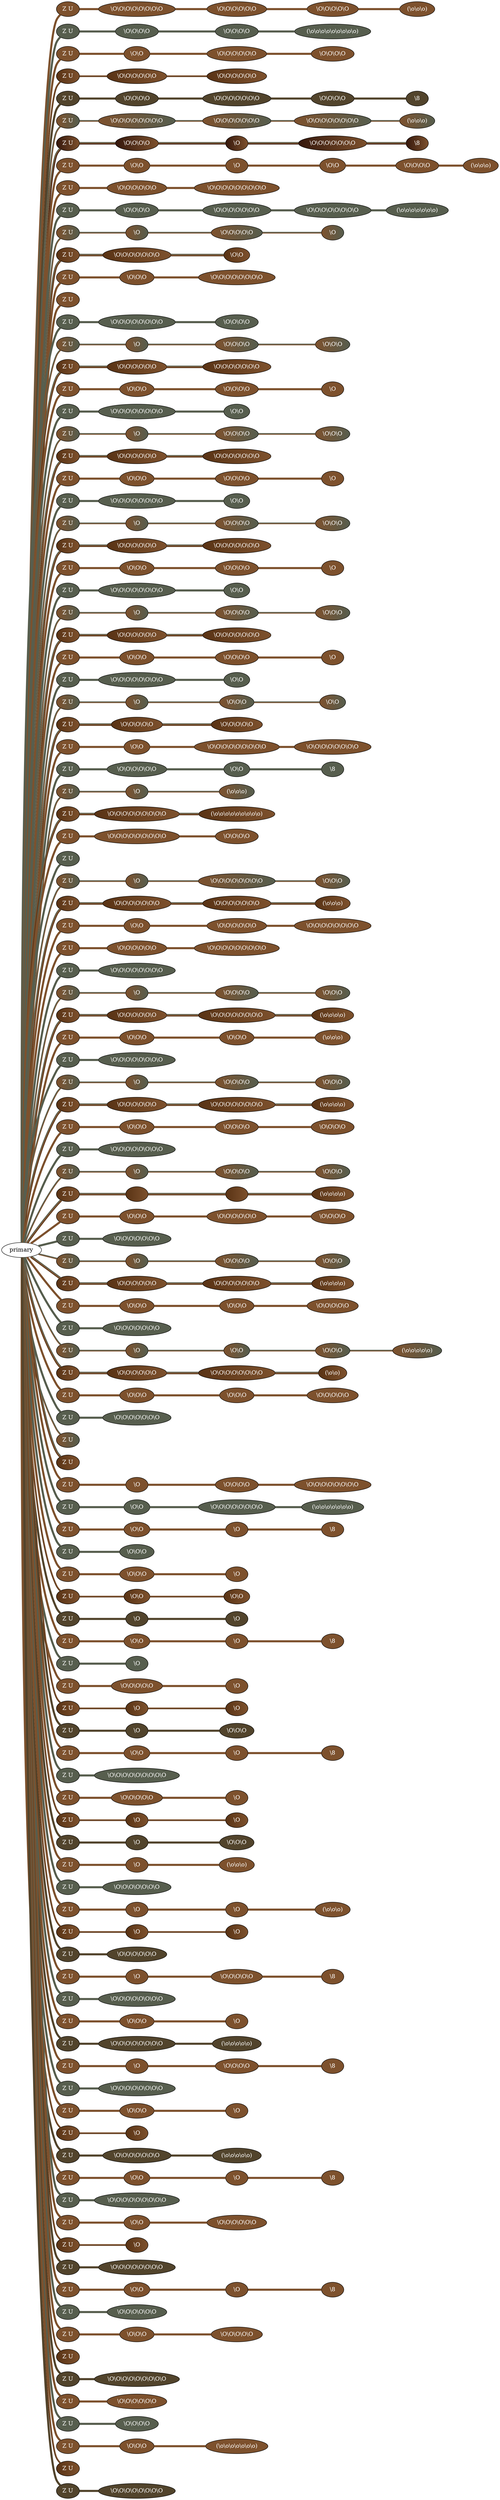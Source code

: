 graph {
 graph [rankdir=LR]
"1" [qtype="pendant_node", pendant_colors="#7D512D", pendant_ply="Z", pendant_attach="U", pendant_length="32.0", label="Z U", style=filled, fillcolor="#7D512D", fontcolor="#ffffff"]
"primary" -- "1" [qtype="pendant_link",penwidth=5,color="#7D512D"]
"1:0" [qtype="knot_node", knot_value="8", knot_type="S", knot_position="7.5", knot_spin="Z", label="\\O\\O\\O\\O\\O\\O\\O\\O", style=filled, fillcolor="#7D512D" , fontcolor="#ffffff"]
"1" -- "1:0" [qtype="knot_link",penwidth=5,color="#7D512D"]
"1:1" [qtype="knot_node", knot_value="6", knot_type="S", knot_position="12.5", knot_spin="Z", label="\\O\\O\\O\\O\\O\\O", style=filled, fillcolor="#7D512D" , fontcolor="#ffffff"]
"1:0" -- "1:1" [qtype="knot_link",penwidth=5,color="#7D512D"]
"1:2" [qtype="knot_node", knot_value="5", knot_type="S", knot_position="18.5", knot_spin="Z", label="\\O\\O\\O\\O\\O", style=filled, fillcolor="#7D512D" , fontcolor="#ffffff"]
"1:1" -- "1:2" [qtype="knot_link",penwidth=5,color="#7D512D"]
"1:3" [qtype="knot_node", knot_value="3", knot_type="L", knot_position="23.5", knot_spin="Z", label="(\\o\\o\\o)", style=filled, fillcolor="#7D512D" , fontcolor="#ffffff"]
"1:2" -- "1:3" [qtype="knot_link",penwidth=5,color="#7D512D"]
"2" [qtype="pendant_node", pendant_colors="#575E4E", pendant_ply="Z", pendant_attach="U", pendant_length="32.5", label="Z U", style=filled, fillcolor="#575E4E", fontcolor="#ffffff"]
"primary" -- "2" [qtype="pendant_link",penwidth=5,color="#575E4E"]
"2:0" [qtype="knot_node", knot_value="4", knot_type="S", knot_position="7.0", knot_spin="Z", label="\\O\\O\\O\\O", style=filled, fillcolor="#575E4E" , fontcolor="#ffffff"]
"2" -- "2:0" [qtype="knot_link",penwidth=5,color="#575E4E"]
"2:1" [qtype="knot_node", knot_value="4", knot_type="S", knot_position="18.0", knot_spin="Z", label="\\O\\O\\O\\O", style=filled, fillcolor="#575E4E" , fontcolor="#ffffff"]
"2:0" -- "2:1" [qtype="knot_link",penwidth=5,color="#575E4E"]
"2:2" [qtype="knot_node", knot_value="9", knot_type="L", knot_position="23.5", knot_spin="Z", label="(\\o\\o\\o\\o\\o\\o\\o\\o\\o)", style=filled, fillcolor="#575E4E" , fontcolor="#ffffff"]
"2:1" -- "2:2" [qtype="knot_link",penwidth=5,color="#575E4E"]
"3" [qtype="pendant_node", pendant_colors="#7D512D", pendant_ply="Z", pendant_attach="U", pendant_length="33.5", label="Z U", style=filled, fillcolor="#7D512D", fontcolor="#ffffff"]
"primary" -- "3" [qtype="pendant_link",penwidth=5,color="#7D512D"]
"3:0" [qtype="knot_node", knot_value="2", knot_type="S", knot_position="2.0", knot_spin="Z", label="\\O\\O", style=filled, fillcolor="#7D512D" , fontcolor="#ffffff"]
"3" -- "3:0" [qtype="knot_link",penwidth=5,color="#7D512D"]
"3:1" [qtype="knot_node", knot_value="6", knot_type="S", knot_position="12.5", knot_spin="Z", label="\\O\\O\\O\\O\\O\\O", style=filled, fillcolor="#7D512D" , fontcolor="#ffffff"]
"3:0" -- "3:1" [qtype="knot_link",penwidth=5,color="#7D512D"]
"3:2" [qtype="knot_node", knot_value="4", knot_type="S", knot_position="19.0", knot_spin="Z", label="\\O\\O\\O\\O", style=filled, fillcolor="#7D512D" , fontcolor="#ffffff"]
"3:1" -- "3:2" [qtype="knot_link",penwidth=5,color="#7D512D"]
"4" [qtype="pendant_node", pendant_colors="#593315:#7D512D", pendant_ply="Z", pendant_attach="U", pendant_length="25.0", label="Z U", style=filled, fillcolor="#593315:#7D512D", fontcolor="#ffffff"]
"primary" -- "4" [qtype="pendant_link",penwidth=2,color="#593315:#7D512D"]
"4:0" [qtype="knot_node", knot_value="6", knot_type="S", knot_position="12.5", knot_spin="Z", label="\\O\\O\\O\\O\\O\\O", style=filled, fillcolor="#593315:#7D512D" , fontcolor="#ffffff"]
"4" -- "4:0" [qtype="knot_link",penwidth=2,color="#593315:#7D512D"]
"4:1" [qtype="knot_node", knot_value="6", knot_type="S", knot_position="18.5", knot_spin="Z", label="\\O\\O\\O\\O\\O\\O", style=filled, fillcolor="#593315:#7D512D" , fontcolor="#ffffff"]
"4:0" -- "4:1" [qtype="knot_link",penwidth=2,color="#593315:#7D512D"]
"5" [qtype="pendant_node", pendant_colors="#52442C", pendant_ply="Z", pendant_attach="U", pendant_length="32.5", label="Z U", style=filled, fillcolor="#52442C", fontcolor="#ffffff"]
"primary" -- "5" [qtype="pendant_link",penwidth=5,color="#52442C"]
"5:0" [qtype="knot_node", knot_value="4", knot_type="S", knot_position="7.0", knot_spin="Z", label="\\O\\O\\O\\O", style=filled, fillcolor="#52442C" , fontcolor="#ffffff"]
"5" -- "5:0" [qtype="knot_link",penwidth=5,color="#52442C"]
"5:1" [qtype="knot_node", knot_value="7", knot_type="S", knot_position="12.0", knot_spin="Z", label="\\O\\O\\O\\O\\O\\O\\O", style=filled, fillcolor="#52442C" , fontcolor="#ffffff"]
"5:0" -- "5:1" [qtype="knot_link",penwidth=5,color="#52442C"]
"5:2" [qtype="knot_node", knot_value="4", knot_type="S", knot_position="17.5", knot_spin="Z", label="\\O\\O\\O\\O", style=filled, fillcolor="#52442C" , fontcolor="#ffffff"]
"5:1" -- "5:2" [qtype="knot_link",penwidth=5,color="#52442C"]
"5:3" [qtype="knot_node", knot_value="1", knot_type="E", knot_position="23.5", knot_spin="Z", label="\\8", style=filled, fillcolor="#52442C" , fontcolor="#ffffff"]
"5:2" -- "5:3" [qtype="knot_link",penwidth=5,color="#52442C"]
"6" [qtype="pendant_node", pendant_colors="#7D512D:#575E4E", pendant_ply="Z", pendant_attach="U", pendant_length="34.0", label="Z U", style=filled, fillcolor="#7D512D:#575E4E", fontcolor="#ffffff"]
"primary" -- "6" [qtype="pendant_link",penwidth=2,color="#7D512D:#575E4E"]
"6:0" [qtype="knot_node", knot_value="8", knot_type="S", knot_position="8.0", knot_spin="Z", label="\\O\\O\\O\\O\\O\\O\\O\\O", style=filled, fillcolor="#7D512D:#575E4E" , fontcolor="#ffffff"]
"6" -- "6:0" [qtype="knot_link",penwidth=2,color="#7D512D:#575E4E"]
"6:1" [qtype="knot_node", knot_value="7", knot_type="S", knot_position="13.0", knot_spin="Z", label="\\O\\O\\O\\O\\O\\O\\O", style=filled, fillcolor="#7D512D:#575E4E" , fontcolor="#ffffff"]
"6:0" -- "6:1" [qtype="knot_link",penwidth=2,color="#7D512D:#575E4E"]
"6:2" [qtype="knot_node", knot_value="8", knot_type="S", knot_position="19.0", knot_spin="Z", label="\\O\\O\\O\\O\\O\\O\\O\\O", style=filled, fillcolor="#7D512D:#575E4E" , fontcolor="#ffffff"]
"6:1" -- "6:2" [qtype="knot_link",penwidth=2,color="#7D512D:#575E4E"]
"6:3" [qtype="knot_node", knot_value="3", knot_type="L", knot_position="24.5", knot_spin="Z", label="(\\o\\o\\o)", style=filled, fillcolor="#7D512D:#575E4E" , fontcolor="#ffffff"]
"6:2" -- "6:3" [qtype="knot_link",penwidth=2,color="#7D512D:#575E4E"]
"7" [qtype="pendant_node", pendant_colors="#35170C:#7D512D:#575E4E", pendant_ply="Z", pendant_attach="U", pendant_length="30.0", label="Z U", style=filled, fillcolor="#35170C:#7D512D:#575E4E", fontcolor="#ffffff"]
"primary" -- "7" [qtype="pendant_link",penwidth=2,color="#35170C:#7D512D:#575E4E"]
"7:0" [qtype="knot_node", knot_value="4", knot_type="S", knot_position="7.5", knot_spin="Z", label="\\O\\O\\O\\O", style=filled, fillcolor="#35170C:#7D512D:#575E4E" , fontcolor="#ffffff"]
"7" -- "7:0" [qtype="knot_link",penwidth=2,color="#35170C:#7D512D:#575E4E"]
"7:1" [qtype="knot_node", knot_value="1", knot_type="S", knot_position="12.5", knot_spin="Z", label="\\O", style=filled, fillcolor="#35170C:#7D512D:#575E4E" , fontcolor="#ffffff"]
"7:0" -- "7:1" [qtype="knot_link",penwidth=2,color="#35170C:#7D512D:#575E4E"]
"7:2" [qtype="knot_node", knot_value="7", knot_type="S", knot_position="18.5", knot_spin="Z", label="\\O\\O\\O\\O\\O\\O\\O", style=filled, fillcolor="#35170C:#7D512D:#575E4E" , fontcolor="#ffffff"]
"7:1" -- "7:2" [qtype="knot_link",penwidth=2,color="#35170C:#7D512D:#575E4E"]
"7:3" [qtype="knot_node", knot_value="1", knot_type="E", knot_position="24.0", knot_spin="Z", label="\\8", style=filled, fillcolor="#35170C:#7D512D:#575E4E" , fontcolor="#ffffff"]
"7:2" -- "7:3" [qtype="knot_link",penwidth=2,color="#35170C:#7D512D:#575E4E"]
"8" [qtype="pendant_node", pendant_colors="#7D512D", pendant_ply="Z", pendant_attach="U", pendant_length="39.0", label="Z U", style=filled, fillcolor="#7D512D", fontcolor="#ffffff"]
"primary" -- "8" [qtype="pendant_link",penwidth=5,color="#7D512D"]
"8:0" [qtype="knot_node", knot_value="2", knot_type="S", knot_position="2.5", knot_spin="Z", label="\\O\\O", style=filled, fillcolor="#7D512D" , fontcolor="#ffffff"]
"8" -- "8:0" [qtype="knot_link",penwidth=5,color="#7D512D"]
"8:1" [qtype="knot_node", knot_value="1", knot_type="S", knot_position="7.5", knot_spin="Z", label="\\O", style=filled, fillcolor="#7D512D" , fontcolor="#ffffff"]
"8:0" -- "8:1" [qtype="knot_link",penwidth=5,color="#7D512D"]
"8:2" [qtype="knot_node", knot_value="2", knot_type="S", knot_position="12.5", knot_spin="Z", label="\\O\\O", style=filled, fillcolor="#7D512D" , fontcolor="#ffffff"]
"8:1" -- "8:2" [qtype="knot_link",penwidth=5,color="#7D512D"]
"8:3" [qtype="knot_node", knot_value="4", knot_type="S", knot_position="17.5", knot_spin="Z", label="\\O\\O\\O\\O", style=filled, fillcolor="#7D512D" , fontcolor="#ffffff"]
"8:2" -- "8:3" [qtype="knot_link",penwidth=5,color="#7D512D"]
"8:4" [qtype="knot_node", knot_value="3", knot_type="L", knot_position="23.0", knot_spin="Z", label="(\\o\\o\\o)", style=filled, fillcolor="#7D512D" , fontcolor="#ffffff"]
"8:3" -- "8:4" [qtype="knot_link",penwidth=5,color="#7D512D"]
"9" [qtype="pendant_node", pendant_colors="#7D512D", pendant_ply="Z", pendant_attach="U", pendant_length="30.0", label="Z U", style=filled, fillcolor="#7D512D", fontcolor="#ffffff"]
"primary" -- "9" [qtype="pendant_link",penwidth=5,color="#7D512D"]
"9:0" [qtype="knot_node", knot_value="6", knot_type="S", knot_position="13.0", knot_spin="Z", label="\\O\\O\\O\\O\\O\\O", style=filled, fillcolor="#7D512D" , fontcolor="#ffffff"]
"9" -- "9:0" [qtype="knot_link",penwidth=5,color="#7D512D"]
"9:1" [qtype="knot_node", knot_value="9", knot_type="S", knot_position="19.5", knot_spin="Z", label="\\O\\O\\O\\O\\O\\O\\O\\O\\O", style=filled, fillcolor="#7D512D" , fontcolor="#ffffff"]
"9:0" -- "9:1" [qtype="knot_link",penwidth=5,color="#7D512D"]
"10" [qtype="pendant_node", pendant_colors="#575E4E", pendant_ply="Z", pendant_attach="U", pendant_length="32.5", label="Z U", style=filled, fillcolor="#575E4E", fontcolor="#ffffff"]
"primary" -- "10" [qtype="pendant_link",penwidth=5,color="#575E4E"]
"10:0" [qtype="knot_node", knot_value="4", knot_type="S", knot_position="7.5", knot_spin="Z", label="\\O\\O\\O\\O", style=filled, fillcolor="#575E4E" , fontcolor="#ffffff"]
"10" -- "10:0" [qtype="knot_link",penwidth=5,color="#575E4E"]
"10:1" [qtype="knot_node", knot_value="7", knot_type="S", knot_position="12.5", knot_spin="Z", label="\\O\\O\\O\\O\\O\\O\\O", style=filled, fillcolor="#575E4E" , fontcolor="#ffffff"]
"10:0" -- "10:1" [qtype="knot_link",penwidth=5,color="#575E4E"]
"10:2" [qtype="knot_node", knot_value="8", knot_type="S", knot_position="18.5", knot_spin="Z", label="\\O\\O\\O\\O\\O\\O\\O\\O", style=filled, fillcolor="#575E4E" , fontcolor="#ffffff"]
"10:1" -- "10:2" [qtype="knot_link",penwidth=5,color="#575E4E"]
"10:3" [qtype="knot_node", knot_value="7", knot_type="L", knot_position="23.0", knot_spin="Z", label="(\\o\\o\\o\\o\\o\\o\\o)", style=filled, fillcolor="#575E4E" , fontcolor="#ffffff"]
"10:2" -- "10:3" [qtype="knot_link",penwidth=5,color="#575E4E"]
"11" [qtype="pendant_node", pendant_colors="#7D512D:#575E4E", pendant_ply="Z", pendant_attach="U", pendant_length="38.5", label="Z U", style=filled, fillcolor="#7D512D:#575E4E", fontcolor="#ffffff"]
"primary" -- "11" [qtype="pendant_link",penwidth=2,color="#7D512D:#575E4E"]
"11:0" [qtype="knot_node", knot_value="1", knot_type="S", knot_position="3.0", knot_spin="Z", label="\\O", style=filled, fillcolor="#7D512D:#575E4E" , fontcolor="#ffffff"]
"11" -- "11:0" [qtype="knot_link",penwidth=2,color="#7D512D:#575E4E"]
"11:1" [qtype="knot_node", knot_value="5", knot_type="S", knot_position="8.5", knot_spin="Z", label="\\O\\O\\O\\O\\O", style=filled, fillcolor="#7D512D:#575E4E" , fontcolor="#ffffff"]
"11:0" -- "11:1" [qtype="knot_link",penwidth=2,color="#7D512D:#575E4E"]
"11:2" [qtype="knot_node", knot_value="1", knot_type="S", knot_position="13.5", knot_spin="Z", label="\\O", style=filled, fillcolor="#7D512D:#575E4E" , fontcolor="#ffffff"]
"11:1" -- "11:2" [qtype="knot_link",penwidth=2,color="#7D512D:#575E4E"]
"12" [qtype="pendant_node", pendant_colors="#593315:#7D512D:#575E4E", pendant_ply="Z", pendant_attach="U", pendant_length="39.0", label="Z U", style=filled, fillcolor="#593315:#7D512D:#575E4E", fontcolor="#ffffff"]
"primary" -- "12" [qtype="pendant_link",penwidth=2,color="#593315:#7D512D:#575E4E"]
"12:0" [qtype="knot_node", knot_value="7", knot_type="S", knot_position="8.5", knot_spin="Z", label="\\O\\O\\O\\O\\O\\O\\O", style=filled, fillcolor="#593315:#7D512D:#575E4E" , fontcolor="#ffffff"]
"12" -- "12:0" [qtype="knot_link",penwidth=2,color="#593315:#7D512D:#575E4E"]
"12:1" [qtype="knot_node", knot_value="2", knot_type="S", knot_position="13.0", knot_spin="Z", label="\\O\\O", style=filled, fillcolor="#593315:#7D512D:#575E4E" , fontcolor="#ffffff"]
"12:0" -- "12:1" [qtype="knot_link",penwidth=2,color="#593315:#7D512D:#575E4E"]
"13" [qtype="pendant_node", pendant_colors="#7D512D", pendant_ply="Z", pendant_attach="U", pendant_length="37.0", label="Z U", style=filled, fillcolor="#7D512D", fontcolor="#ffffff"]
"primary" -- "13" [qtype="pendant_link",penwidth=5,color="#7D512D"]
"13:0" [qtype="knot_node", knot_value="3", knot_type="S", knot_position="3.0", knot_spin="Z", label="\\O\\O\\O", style=filled, fillcolor="#7D512D" , fontcolor="#ffffff"]
"13" -- "13:0" [qtype="knot_link",penwidth=5,color="#7D512D"]
"13:1" [qtype="knot_node", knot_value="8", knot_type="S", knot_position="14.0", knot_spin="Z", label="\\O\\O\\O\\O\\O\\O\\O\\O", style=filled, fillcolor="#7D512D" , fontcolor="#ffffff"]
"13:0" -- "13:1" [qtype="knot_link",penwidth=5,color="#7D512D"]
"14" [qtype="pendant_node", pendant_colors="#7D512D", pendant_ply="Z", pendant_attach="U", pendant_length="5.0", label="Z U", style=filled, fillcolor="#7D512D", fontcolor="#ffffff"]
"primary" -- "14" [qtype="pendant_link",penwidth=5,color="#7D512D"]
"15" [qtype="pendant_node", pendant_colors="#575E4E", pendant_ply="Z", pendant_attach="U", pendant_length="25.5", label="Z U", style=filled, fillcolor="#575E4E", fontcolor="#ffffff"]
"primary" -- "15" [qtype="pendant_link",penwidth=5,color="#575E4E"]
"15:0" [qtype="knot_node", knot_value="8", knot_type="S", knot_position="8.5", knot_spin="Z", label="\\O\\O\\O\\O\\O\\O\\O\\O", style=filled, fillcolor="#575E4E" , fontcolor="#ffffff"]
"15" -- "15:0" [qtype="knot_link",penwidth=5,color="#575E4E"]
"15:1" [qtype="knot_node", knot_value="4", knot_type="S", knot_position="13.0", knot_spin="Z", label="\\O\\O\\O\\O", style=filled, fillcolor="#575E4E" , fontcolor="#ffffff"]
"15:0" -- "15:1" [qtype="knot_link",penwidth=5,color="#575E4E"]
"16" [qtype="pendant_node", pendant_colors="#7D512D:#575E4E", pendant_ply="Z", pendant_attach="U", pendant_length="37.5", label="Z U", style=filled, fillcolor="#7D512D:#575E4E", fontcolor="#ffffff"]
"primary" -- "16" [qtype="pendant_link",penwidth=2,color="#7D512D:#575E4E"]
"16:0" [qtype="knot_node", knot_value="1", knot_type="S", knot_position="2.5", knot_spin="Z", label="\\O", style=filled, fillcolor="#7D512D:#575E4E" , fontcolor="#ffffff"]
"16" -- "16:0" [qtype="knot_link",penwidth=2,color="#7D512D:#575E4E"]
"16:1" [qtype="knot_node", knot_value="4", knot_type="S", knot_position="8.0", knot_spin="Z", label="\\O\\O\\O\\O", style=filled, fillcolor="#7D512D:#575E4E" , fontcolor="#ffffff"]
"16:0" -- "16:1" [qtype="knot_link",penwidth=2,color="#7D512D:#575E4E"]
"16:2" [qtype="knot_node", knot_value="3", knot_type="S", knot_position="14.0", knot_spin="Z", label="\\O\\O\\O", style=filled, fillcolor="#7D512D:#575E4E" , fontcolor="#ffffff"]
"16:1" -- "16:2" [qtype="knot_link",penwidth=2,color="#7D512D:#575E4E"]
"17" [qtype="pendant_node", pendant_colors="#593315:#7D512D:#575E4E", pendant_ply="Z", pendant_attach="U", pendant_length="26.5", label="Z U", style=filled, fillcolor="#593315:#7D512D:#575E4E", fontcolor="#ffffff"]
"primary" -- "17" [qtype="pendant_link",penwidth=2,color="#593315:#7D512D:#575E4E"]
"17:0" [qtype="knot_node", knot_value="6", knot_type="S", knot_position="8.5", knot_spin="Z", label="\\O\\O\\O\\O\\O\\O", style=filled, fillcolor="#593315:#7D512D:#575E4E" , fontcolor="#ffffff"]
"17" -- "17:0" [qtype="knot_link",penwidth=2,color="#593315:#7D512D:#575E4E"]
"17:1" [qtype="knot_node", knot_value="7", knot_type="S", knot_position="14.0", knot_spin="Z", label="\\O\\O\\O\\O\\O\\O\\O", style=filled, fillcolor="#593315:#7D512D:#575E4E" , fontcolor="#ffffff"]
"17:0" -- "17:1" [qtype="knot_link",penwidth=2,color="#593315:#7D512D:#575E4E"]
"18" [qtype="pendant_node", pendant_colors="#7D512D", pendant_ply="Z", pendant_attach="U", pendant_length="43.0", label="Z U", style=filled, fillcolor="#7D512D", fontcolor="#ffffff"]
"primary" -- "18" [qtype="pendant_link",penwidth=5,color="#7D512D"]
"18:0" [qtype="knot_node", knot_value="3", knot_type="S", knot_position="3.0", knot_spin="Z", label="\\O\\O\\O", style=filled, fillcolor="#7D512D" , fontcolor="#ffffff"]
"18" -- "18:0" [qtype="knot_link",penwidth=5,color="#7D512D"]
"18:1" [qtype="knot_node", knot_value="4", knot_type="S", knot_position="9.0", knot_spin="Z", label="\\O\\O\\O\\O", style=filled, fillcolor="#7D512D" , fontcolor="#ffffff"]
"18:0" -- "18:1" [qtype="knot_link",penwidth=5,color="#7D512D"]
"18:2" [qtype="knot_node", knot_value="1", knot_type="S", knot_position="12.5", knot_spin="Z", label="\\O", style=filled, fillcolor="#7D512D" , fontcolor="#ffffff"]
"18:1" -- "18:2" [qtype="knot_link",penwidth=5,color="#7D512D"]
"19" [qtype="pendant_node", pendant_colors="#575E4E", pendant_ply="Z", pendant_attach="U", pendant_length="25.5", label="Z U", style=filled, fillcolor="#575E4E", fontcolor="#ffffff"]
"primary" -- "19" [qtype="pendant_link",penwidth=5,color="#575E4E"]
"19:0" [qtype="knot_node", knot_value="8", knot_type="S", knot_position="9.5", knot_spin="Z", label="\\O\\O\\O\\O\\O\\O\\O\\O", style=filled, fillcolor="#575E4E" , fontcolor="#ffffff"]
"19" -- "19:0" [qtype="knot_link",penwidth=5,color="#575E4E"]
"19:1" [qtype="knot_node", knot_value="2", knot_type="S", knot_position="14.0", knot_spin="Z", label="\\O\\O", style=filled, fillcolor="#575E4E" , fontcolor="#ffffff"]
"19:0" -- "19:1" [qtype="knot_link",penwidth=5,color="#575E4E"]
"20" [qtype="pendant_node", pendant_colors="#7D512D:#575E4E", pendant_ply="Z", pendant_attach="U", pendant_length="40.0", label="Z U", style=filled, fillcolor="#7D512D:#575E4E", fontcolor="#ffffff"]
"primary" -- "20" [qtype="pendant_link",penwidth=2,color="#7D512D:#575E4E"]
"20:0" [qtype="knot_node", knot_value="1", knot_type="S", knot_position="3.0", knot_spin="Z", label="\\O", style=filled, fillcolor="#7D512D:#575E4E" , fontcolor="#ffffff"]
"20" -- "20:0" [qtype="knot_link",penwidth=2,color="#7D512D:#575E4E"]
"20:1" [qtype="knot_node", knot_value="4", knot_type="S", knot_position="8.5", knot_spin="Z", label="\\O\\O\\O\\O", style=filled, fillcolor="#7D512D:#575E4E" , fontcolor="#ffffff"]
"20:0" -- "20:1" [qtype="knot_link",penwidth=2,color="#7D512D:#575E4E"]
"20:2" [qtype="knot_node", knot_value="3", knot_type="S", knot_position="13.0", knot_spin="Z", label="\\O\\O\\O", style=filled, fillcolor="#7D512D:#575E4E" , fontcolor="#ffffff"]
"20:1" -- "20:2" [qtype="knot_link",penwidth=2,color="#7D512D:#575E4E"]
"21" [qtype="pendant_node", pendant_colors="#593315:#7D512D:#575E4E", pendant_ply="Z", pendant_attach="U", pendant_length="38.5", label="Z U", style=filled, fillcolor="#593315:#7D512D:#575E4E", fontcolor="#ffffff"]
"primary" -- "21" [qtype="pendant_link",penwidth=2,color="#593315:#7D512D:#575E4E"]
"21:0" [qtype="knot_node", knot_value="6", knot_type="S", knot_position="8.5", knot_spin="Z", label="\\O\\O\\O\\O\\O\\O", style=filled, fillcolor="#593315:#7D512D:#575E4E" , fontcolor="#ffffff"]
"21" -- "21:0" [qtype="knot_link",penwidth=2,color="#593315:#7D512D:#575E4E"]
"21:1" [qtype="knot_node", knot_value="7", knot_type="S", knot_position="14.5", knot_spin="Z", label="\\O\\O\\O\\O\\O\\O\\O", style=filled, fillcolor="#593315:#7D512D:#575E4E" , fontcolor="#ffffff"]
"21:0" -- "21:1" [qtype="knot_link",penwidth=2,color="#593315:#7D512D:#575E4E"]
"22" [qtype="pendant_node", pendant_colors="#7D512D", pendant_ply="Z", pendant_attach="U", pendant_length="33.0", label="Z U", style=filled, fillcolor="#7D512D", fontcolor="#ffffff"]
"primary" -- "22" [qtype="pendant_link",penwidth=5,color="#7D512D"]
"22:0" [qtype="knot_node", knot_value="3", knot_type="S", knot_position="3.0", knot_spin="Z", label="\\O\\O\\O", style=filled, fillcolor="#7D512D" , fontcolor="#ffffff"]
"22" -- "22:0" [qtype="knot_link",penwidth=5,color="#7D512D"]
"22:1" [qtype="knot_node", knot_value="4", knot_type="S", knot_position="8.5", knot_spin="Z", label="\\O\\O\\O\\O", style=filled, fillcolor="#7D512D" , fontcolor="#ffffff"]
"22:0" -- "22:1" [qtype="knot_link",penwidth=5,color="#7D512D"]
"22:2" [qtype="knot_node", knot_value="1", knot_type="S", knot_position="14.5", knot_spin="Z", label="\\O", style=filled, fillcolor="#7D512D" , fontcolor="#ffffff"]
"22:1" -- "22:2" [qtype="knot_link",penwidth=5,color="#7D512D"]
"23" [qtype="pendant_node", pendant_colors="#575E4E", pendant_ply="Z", pendant_attach="U", pendant_length="31.0", label="Z U", style=filled, fillcolor="#575E4E", fontcolor="#ffffff"]
"primary" -- "23" [qtype="pendant_link",penwidth=5,color="#575E4E"]
"23:0" [qtype="knot_node", knot_value="8", knot_type="S", knot_position="8.5", knot_spin="Z", label="\\O\\O\\O\\O\\O\\O\\O\\O", style=filled, fillcolor="#575E4E" , fontcolor="#ffffff"]
"23" -- "23:0" [qtype="knot_link",penwidth=5,color="#575E4E"]
"23:1" [qtype="knot_node", knot_value="2", knot_type="S", knot_position="13.5", knot_spin="Z", label="\\O\\O", style=filled, fillcolor="#575E4E" , fontcolor="#ffffff"]
"23:0" -- "23:1" [qtype="knot_link",penwidth=5,color="#575E4E"]
"24" [qtype="pendant_node", pendant_colors="#7D512D:#575E4E", pendant_ply="Z", pendant_attach="U", pendant_length="41.0", label="Z U", style=filled, fillcolor="#7D512D:#575E4E", fontcolor="#ffffff"]
"primary" -- "24" [qtype="pendant_link",penwidth=2,color="#7D512D:#575E4E"]
"24:0" [qtype="knot_node", knot_value="1", knot_type="S", knot_position="3.0", knot_spin="Z", label="\\O", style=filled, fillcolor="#7D512D:#575E4E" , fontcolor="#ffffff"]
"24" -- "24:0" [qtype="knot_link",penwidth=2,color="#7D512D:#575E4E"]
"24:1" [qtype="knot_node", knot_value="4", knot_type="S", knot_position="9.0", knot_spin="Z", label="\\O\\O\\O\\O", style=filled, fillcolor="#7D512D:#575E4E" , fontcolor="#ffffff"]
"24:0" -- "24:1" [qtype="knot_link",penwidth=2,color="#7D512D:#575E4E"]
"24:2" [qtype="knot_node", knot_value="3", knot_type="S", knot_position="14.5", knot_spin="Z", label="\\O\\O\\O", style=filled, fillcolor="#7D512D:#575E4E" , fontcolor="#ffffff"]
"24:1" -- "24:2" [qtype="knot_link",penwidth=2,color="#7D512D:#575E4E"]
"25" [qtype="pendant_node", pendant_colors="#593315:#7D512D:#575E4E", pendant_ply="Z", pendant_attach="U", pendant_length="29.5", label="Z U", style=filled, fillcolor="#593315:#7D512D:#575E4E", fontcolor="#ffffff"]
"primary" -- "25" [qtype="pendant_link",penwidth=2,color="#593315:#7D512D:#575E4E"]
"25:0" [qtype="knot_node", knot_value="6", knot_type="S", knot_position="9.0", knot_spin="Z", label="\\O\\O\\O\\O\\O\\O", style=filled, fillcolor="#593315:#7D512D:#575E4E" , fontcolor="#ffffff"]
"25" -- "25:0" [qtype="knot_link",penwidth=2,color="#593315:#7D512D:#575E4E"]
"25:1" [qtype="knot_node", knot_value="7", knot_type="S", knot_position="15.0", knot_spin="Z", label="\\O\\O\\O\\O\\O\\O\\O", style=filled, fillcolor="#593315:#7D512D:#575E4E" , fontcolor="#ffffff"]
"25:0" -- "25:1" [qtype="knot_link",penwidth=2,color="#593315:#7D512D:#575E4E"]
"26" [qtype="pendant_node", pendant_colors="#7D512D", pendant_ply="Z", pendant_attach="U", pendant_length="31.0", label="Z U", style=filled, fillcolor="#7D512D", fontcolor="#ffffff"]
"primary" -- "26" [qtype="pendant_link",penwidth=5,color="#7D512D"]
"26:0" [qtype="knot_node", knot_value="3", knot_type="S", knot_position="3.5", knot_spin="Z", label="\\O\\O\\O", style=filled, fillcolor="#7D512D" , fontcolor="#ffffff"]
"26" -- "26:0" [qtype="knot_link",penwidth=5,color="#7D512D"]
"26:1" [qtype="knot_node", knot_value="4", knot_type="S", knot_position="9.0", knot_spin="Z", label="\\O\\O\\O\\O", style=filled, fillcolor="#7D512D" , fontcolor="#ffffff"]
"26:0" -- "26:1" [qtype="knot_link",penwidth=5,color="#7D512D"]
"26:2" [qtype="knot_node", knot_value="1", knot_type="S", knot_position="14.0", knot_spin="Z", label="\\O", style=filled, fillcolor="#7D512D" , fontcolor="#ffffff"]
"26:1" -- "26:2" [qtype="knot_link",penwidth=5,color="#7D512D"]
"27" [qtype="pendant_node", pendant_colors="#575E4E", pendant_ply="Z", pendant_attach="U", pendant_length="28.5", label="Z U", style=filled, fillcolor="#575E4E", fontcolor="#ffffff"]
"primary" -- "27" [qtype="pendant_link",penwidth=5,color="#575E4E"]
"27:0" [qtype="knot_node", knot_value="8", knot_type="S", knot_position="9.0", knot_spin="Z", label="\\O\\O\\O\\O\\O\\O\\O\\O", style=filled, fillcolor="#575E4E" , fontcolor="#ffffff"]
"27" -- "27:0" [qtype="knot_link",penwidth=5,color="#575E4E"]
"27:1" [qtype="knot_node", knot_value="2", knot_type="S", knot_position="14.0", knot_spin="Z", label="\\O\\O", style=filled, fillcolor="#575E4E" , fontcolor="#ffffff"]
"27:0" -- "27:1" [qtype="knot_link",penwidth=5,color="#575E4E"]
"28" [qtype="pendant_node", pendant_colors="#7D512D:#575E4E", pendant_ply="Z", pendant_attach="U", pendant_length="37.5", label="Z U", style=filled, fillcolor="#7D512D:#575E4E", fontcolor="#ffffff"]
"primary" -- "28" [qtype="pendant_link",penwidth=2,color="#7D512D:#575E4E"]
"28:0" [qtype="knot_node", knot_value="1", knot_type="S", knot_position="3.0", knot_spin="Z", label="\\O", style=filled, fillcolor="#7D512D:#575E4E" , fontcolor="#ffffff"]
"28" -- "28:0" [qtype="knot_link",penwidth=2,color="#7D512D:#575E4E"]
"28:1" [qtype="knot_node", knot_value="4", knot_type="S", knot_position="8.5", knot_spin="Z", label="\\O\\O\\O\\O", style=filled, fillcolor="#7D512D:#575E4E" , fontcolor="#ffffff"]
"28:0" -- "28:1" [qtype="knot_link",penwidth=2,color="#7D512D:#575E4E"]
"28:2" [qtype="knot_node", knot_value="3", knot_type="S", knot_position="15.0", knot_spin="Z", label="\\O\\O\\O", style=filled, fillcolor="#7D512D:#575E4E" , fontcolor="#ffffff"]
"28:1" -- "28:2" [qtype="knot_link",penwidth=2,color="#7D512D:#575E4E"]
"29" [qtype="pendant_node", pendant_colors="#593315:#7D512D:#575E4E", pendant_ply="Z", pendant_attach="U", pendant_length="27.0", label="Z U", style=filled, fillcolor="#593315:#7D512D:#575E4E", fontcolor="#ffffff"]
"primary" -- "29" [qtype="pendant_link",penwidth=2,color="#593315:#7D512D:#575E4E"]
"29:0" [qtype="knot_node", knot_value="6", knot_type="S", knot_position="9.0", knot_spin="Z", label="\\O\\O\\O\\O\\O\\O", style=filled, fillcolor="#593315:#7D512D:#575E4E" , fontcolor="#ffffff"]
"29" -- "29:0" [qtype="knot_link",penwidth=2,color="#593315:#7D512D:#575E4E"]
"29:1" [qtype="knot_node", knot_value="7", knot_type="S", knot_position="15.5", knot_spin="Z", label="\\O\\O\\O\\O\\O\\O\\O", style=filled, fillcolor="#593315:#7D512D:#575E4E" , fontcolor="#ffffff"]
"29:0" -- "29:1" [qtype="knot_link",penwidth=2,color="#593315:#7D512D:#575E4E"]
"30" [qtype="pendant_node", pendant_colors="#7D512D", pendant_ply="Z", pendant_attach="U", pendant_length="28.0", label="Z U", style=filled, fillcolor="#7D512D", fontcolor="#ffffff"]
"primary" -- "30" [qtype="pendant_link",penwidth=5,color="#7D512D"]
"30:0" [qtype="knot_node", knot_value="3", knot_type="S", knot_position="3.0", knot_spin="Z", label="\\O\\O\\O", style=filled, fillcolor="#7D512D" , fontcolor="#ffffff"]
"30" -- "30:0" [qtype="knot_link",penwidth=5,color="#7D512D"]
"30:1" [qtype="knot_node", knot_value="4", knot_type="S", knot_position="9.0", knot_spin="Z", label="\\O\\O\\O\\O", style=filled, fillcolor="#7D512D" , fontcolor="#ffffff"]
"30:0" -- "30:1" [qtype="knot_link",penwidth=5,color="#7D512D"]
"30:2" [qtype="knot_node", knot_value="1", knot_type="S", knot_position="14.0", knot_spin="Z", label="\\O", style=filled, fillcolor="#7D512D" , fontcolor="#ffffff"]
"30:1" -- "30:2" [qtype="knot_link",penwidth=5,color="#7D512D"]
"31" [qtype="pendant_node", pendant_colors="#575E4E", pendant_ply="Z", pendant_attach="U", pendant_length="31.0", label="Z U", style=filled, fillcolor="#575E4E", fontcolor="#ffffff"]
"primary" -- "31" [qtype="pendant_link",penwidth=5,color="#575E4E"]
"31:0" [qtype="knot_node", knot_value="8", knot_type="S", knot_position="10.0", knot_spin="Z", label="\\O\\O\\O\\O\\O\\O\\O\\O", style=filled, fillcolor="#575E4E" , fontcolor="#ffffff"]
"31" -- "31:0" [qtype="knot_link",penwidth=5,color="#575E4E"]
"31:1" [qtype="knot_node", knot_value="2", knot_type="S", knot_position="14.5", knot_spin="Z", label="\\O\\O", style=filled, fillcolor="#575E4E" , fontcolor="#ffffff"]
"31:0" -- "31:1" [qtype="knot_link",penwidth=5,color="#575E4E"]
"32" [qtype="pendant_node", pendant_colors="#7D512D:#575E4E", pendant_ply="Z", pendant_attach="U", pendant_length="43.5", label="Z U", style=filled, fillcolor="#7D512D:#575E4E", fontcolor="#ffffff"]
"primary" -- "32" [qtype="pendant_link",penwidth=2,color="#7D512D:#575E4E"]
"32:0" [qtype="knot_node", knot_value="1", knot_type="S", knot_position="3.0", knot_spin="Z", label="\\O", style=filled, fillcolor="#7D512D:#575E4E" , fontcolor="#ffffff"]
"32" -- "32:0" [qtype="knot_link",penwidth=2,color="#7D512D:#575E4E"]
"32:1" [qtype="knot_node", knot_value="3", knot_type="S", knot_position="9.0", knot_spin="Z", label="\\O\\O\\O", style=filled, fillcolor="#7D512D:#575E4E" , fontcolor="#ffffff"]
"32:0" -- "32:1" [qtype="knot_link",penwidth=2,color="#7D512D:#575E4E"]
"32:2" [qtype="knot_node", knot_value="2", knot_type="S", knot_position="16.0", knot_spin="Z", label="\\O\\O", style=filled, fillcolor="#7D512D:#575E4E" , fontcolor="#ffffff"]
"32:1" -- "32:2" [qtype="knot_link",penwidth=2,color="#7D512D:#575E4E"]
"33" [qtype="pendant_node", pendant_colors="#593315:#7D512D:#575E4E", pendant_ply="Z", pendant_attach="U", pendant_length="32.5", label="Z U", style=filled, fillcolor="#593315:#7D512D:#575E4E", fontcolor="#ffffff"]
"primary" -- "33" [qtype="pendant_link",penwidth=2,color="#593315:#7D512D:#575E4E"]
"33:0" [qtype="knot_node", knot_value="5", knot_type="S", knot_position="9.5", knot_spin="Z", label="\\O\\O\\O\\O\\O", style=filled, fillcolor="#593315:#7D512D:#575E4E" , fontcolor="#ffffff"]
"33" -- "33:0" [qtype="knot_link",penwidth=2,color="#593315:#7D512D:#575E4E"]
"33:1" [qtype="knot_node", knot_value="5", knot_type="S", knot_position="15.0", knot_spin="Z", label="\\O\\O\\O\\O\\O", style=filled, fillcolor="#593315:#7D512D:#575E4E" , fontcolor="#ffffff"]
"33:0" -- "33:1" [qtype="knot_link",penwidth=2,color="#593315:#7D512D:#575E4E"]
"34" [qtype="pendant_node", pendant_colors="#7D512D", pendant_ply="Z", pendant_attach="U", pendant_length="31.5", label="Z U", style=filled, fillcolor="#7D512D", fontcolor="#ffffff"]
"primary" -- "34" [qtype="pendant_link",penwidth=5,color="#7D512D"]
"34:0" [qtype="knot_node", knot_value="2", knot_type="S", knot_position="3.0", knot_spin="Z", label="\\O\\O", style=filled, fillcolor="#7D512D" , fontcolor="#ffffff"]
"34" -- "34:0" [qtype="knot_link",penwidth=5,color="#7D512D"]
"34:1" [qtype="knot_node", knot_value="9", knot_type="S", knot_position="9.5", knot_spin="Z", label="\\O\\O\\O\\O\\O\\O\\O\\O\\O", style=filled, fillcolor="#7D512D" , fontcolor="#ffffff"]
"34:0" -- "34:1" [qtype="knot_link",penwidth=5,color="#7D512D"]
"34:2" [qtype="knot_node", knot_value="8", knot_type="S", knot_position="16.0", knot_spin="Z", label="\\O\\O\\O\\O\\O\\O\\O\\O", style=filled, fillcolor="#7D512D" , fontcolor="#ffffff"]
"34:1" -- "34:2" [qtype="knot_link",penwidth=5,color="#7D512D"]
"35" [qtype="pendant_node", pendant_colors="#575E4E", pendant_ply="Z", pendant_attach="U", pendant_length="26.5", label="Z U", style=filled, fillcolor="#575E4E", fontcolor="#ffffff"]
"primary" -- "35" [qtype="pendant_link",penwidth=5,color="#575E4E"]
"35:0" [qtype="knot_node", knot_value="6", knot_type="S", knot_position="9.5", knot_spin="Z", label="\\O\\O\\O\\O\\O\\O", style=filled, fillcolor="#575E4E" , fontcolor="#ffffff"]
"35" -- "35:0" [qtype="knot_link",penwidth=5,color="#575E4E"]
"35:1" [qtype="knot_node", knot_value="2", knot_type="S", knot_position="15.5", knot_spin="Z", label="\\O\\O", style=filled, fillcolor="#575E4E" , fontcolor="#ffffff"]
"35:0" -- "35:1" [qtype="knot_link",penwidth=5,color="#575E4E"]
"35:2" [qtype="knot_node", knot_value="1", knot_type="E", knot_position="22.0", knot_spin="Z", label="\\8", style=filled, fillcolor="#575E4E" , fontcolor="#ffffff"]
"35:1" -- "35:2" [qtype="knot_link",penwidth=5,color="#575E4E"]
"36" [qtype="pendant_node", pendant_colors="#7D512D:#575E4E", pendant_ply="Z", pendant_attach="U", pendant_length="38.5", label="Z U", style=filled, fillcolor="#7D512D:#575E4E", fontcolor="#ffffff"]
"primary" -- "36" [qtype="pendant_link",penwidth=2,color="#7D512D:#575E4E"]
"36:0" [qtype="knot_node", knot_value="1", knot_type="S", knot_position="9.0", knot_spin="Z", label="\\O", style=filled, fillcolor="#7D512D:#575E4E" , fontcolor="#ffffff"]
"36" -- "36:0" [qtype="knot_link",penwidth=2,color="#7D512D:#575E4E"]
"36:1" [qtype="knot_node", knot_value="3", knot_type="L", knot_position="22.5", knot_spin="Z", label="(\\o\\o\\o)", style=filled, fillcolor="#7D512D:#575E4E" , fontcolor="#ffffff"]
"36:0" -- "36:1" [qtype="knot_link",penwidth=2,color="#7D512D:#575E4E"]
"37" [qtype="pendant_node", pendant_colors="#593315:#7D512D:#575E4E", pendant_ply="Z", pendant_attach="U", pendant_length="28.5", label="Z U", style=filled, fillcolor="#593315:#7D512D:#575E4E", fontcolor="#ffffff"]
"primary" -- "37" [qtype="pendant_link",penwidth=2,color="#593315:#7D512D:#575E4E"]
"37:0" [qtype="knot_node", knot_value="9", knot_type="S", knot_position="16.0", knot_spin="Z", label="\\O\\O\\O\\O\\O\\O\\O\\O\\O", style=filled, fillcolor="#593315:#7D512D:#575E4E" , fontcolor="#ffffff"]
"37" -- "37:0" [qtype="knot_link",penwidth=2,color="#593315:#7D512D:#575E4E"]
"37:1" [qtype="knot_node", knot_value="9", knot_type="L", knot_position="22.0", knot_spin="Z", label="(\\o\\o\\o\\o\\o\\o\\o\\o\\o)", style=filled, fillcolor="#593315:#7D512D:#575E4E" , fontcolor="#ffffff"]
"37:0" -- "37:1" [qtype="knot_link",penwidth=2,color="#593315:#7D512D:#575E4E"]
"38" [qtype="pendant_node", pendant_colors="#7D512D", pendant_ply="Z", pendant_attach="U", pendant_length="30.0", label="Z U", style=filled, fillcolor="#7D512D", fontcolor="#ffffff"]
"primary" -- "38" [qtype="pendant_link",penwidth=5,color="#7D512D"]
"38:0" [qtype="knot_node", knot_value="9", knot_type="S", knot_position="10.0", knot_spin="Z", label="\\O\\O\\O\\O\\O\\O\\O\\O\\O", style=filled, fillcolor="#7D512D" , fontcolor="#ffffff"]
"38" -- "38:0" [qtype="knot_link",penwidth=5,color="#7D512D"]
"38:1" [qtype="knot_node", knot_value="4", knot_type="S", knot_position="15.0", knot_spin="Z", label="\\O\\O\\O\\O", style=filled, fillcolor="#7D512D" , fontcolor="#ffffff"]
"38:0" -- "38:1" [qtype="knot_link",penwidth=5,color="#7D512D"]
"39" [qtype="pendant_node", pendant_colors="#575E4E", pendant_ply="Z", pendant_attach="U", pendant_length="40.5", label="Z U", style=filled, fillcolor="#575E4E", fontcolor="#ffffff"]
"primary" -- "39" [qtype="pendant_link",penwidth=5,color="#575E4E"]
"40" [qtype="pendant_node", pendant_colors="#7D512D:#575E4E", pendant_ply="Z", pendant_attach="U", pendant_length="29.0", label="Z U", style=filled, fillcolor="#7D512D:#575E4E", fontcolor="#ffffff"]
"primary" -- "40" [qtype="pendant_link",penwidth=2,color="#7D512D:#575E4E"]
"40:0" [qtype="knot_node", knot_value="1", knot_type="S", knot_position="7.5", knot_spin="Z", label="\\O", style=filled, fillcolor="#7D512D:#575E4E" , fontcolor="#ffffff"]
"40" -- "40:0" [qtype="knot_link",penwidth=2,color="#7D512D:#575E4E"]
"40:1" [qtype="knot_node", knot_value="8", knot_type="S", knot_position="13.5", knot_spin="Z", label="\\O\\O\\O\\O\\O\\O\\O\\O", style=filled, fillcolor="#7D512D:#575E4E" , fontcolor="#ffffff"]
"40:0" -- "40:1" [qtype="knot_link",penwidth=2,color="#7D512D:#575E4E"]
"40:2" [qtype="knot_node", knot_value="3", knot_type="S", knot_position="19.5", knot_spin="Z", label="\\O\\O\\O", style=filled, fillcolor="#7D512D:#575E4E" , fontcolor="#ffffff"]
"40:1" -- "40:2" [qtype="knot_link",penwidth=2,color="#7D512D:#575E4E"]
"41" [qtype="pendant_node", pendant_colors="#593315:#7D512D:#575E4E", pendant_ply="Z", pendant_attach="U", pendant_length="32.0", label="Z U", style=filled, fillcolor="#593315:#7D512D:#575E4E", fontcolor="#ffffff"]
"primary" -- "41" [qtype="pendant_link",penwidth=2,color="#593315:#7D512D:#575E4E"]
"41:0" [qtype="knot_node", knot_value="7", knot_type="S", knot_position="14.0", knot_spin="Z", label="\\O\\O\\O\\O\\O\\O\\O", style=filled, fillcolor="#593315:#7D512D:#575E4E" , fontcolor="#ffffff"]
"41" -- "41:0" [qtype="knot_link",penwidth=2,color="#593315:#7D512D:#575E4E"]
"41:1" [qtype="knot_node", knot_value="7", knot_type="S", knot_position="20.0", knot_spin="Z", label="\\O\\O\\O\\O\\O\\O\\O", style=filled, fillcolor="#593315:#7D512D:#575E4E" , fontcolor="#ffffff"]
"41:0" -- "41:1" [qtype="knot_link",penwidth=2,color="#593315:#7D512D:#575E4E"]
"41:2" [qtype="knot_node", knot_value="3", knot_type="L", knot_position="25.5", knot_spin="Z", label="(\\o\\o\\o)", style=filled, fillcolor="#593315:#7D512D:#575E4E" , fontcolor="#ffffff"]
"41:1" -- "41:2" [qtype="knot_link",penwidth=2,color="#593315:#7D512D:#575E4E"]
"42" [qtype="pendant_node", pendant_colors="#7D512D", pendant_ply="Z", pendant_attach="U", pendant_length="27.5", label="Z U", style=filled, fillcolor="#7D512D", fontcolor="#ffffff"]
"primary" -- "42" [qtype="pendant_link",penwidth=5,color="#7D512D"]
"42:0" [qtype="knot_node", knot_value="2", knot_type="S", knot_position="8.0", knot_spin="Z", label="\\O\\O", style=filled, fillcolor="#7D512D" , fontcolor="#ffffff"]
"42" -- "42:0" [qtype="knot_link",penwidth=5,color="#7D512D"]
"42:1" [qtype="knot_node", knot_value="6", knot_type="S", knot_position="14.0", knot_spin="Z", label="\\O\\O\\O\\O\\O\\O", style=filled, fillcolor="#7D512D" , fontcolor="#ffffff"]
"42:0" -- "42:1" [qtype="knot_link",penwidth=5,color="#7D512D"]
"42:2" [qtype="knot_node", knot_value="8", knot_type="S", knot_position="20.5", knot_spin="Z", label="\\O\\O\\O\\O\\O\\O\\O\\O", style=filled, fillcolor="#7D512D" , fontcolor="#ffffff"]
"42:1" -- "42:2" [qtype="knot_link",penwidth=5,color="#7D512D"]
"43" [qtype="pendant_node", pendant_colors="#7D512D", pendant_ply="Z", pendant_attach="U", pendant_length="25.5", label="Z U", style=filled, fillcolor="#7D512D", fontcolor="#ffffff"]
"primary" -- "43" [qtype="pendant_link",penwidth=5,color="#7D512D"]
"43:0" [qtype="knot_node", knot_value="6", knot_type="S", knot_position="14.5", knot_spin="Z", label="\\O\\O\\O\\O\\O\\O", style=filled, fillcolor="#7D512D" , fontcolor="#ffffff"]
"43" -- "43:0" [qtype="knot_link",penwidth=5,color="#7D512D"]
"43:1" [qtype="knot_node", knot_value="9", knot_type="S", knot_position="21.0", knot_spin="Z", label="\\O\\O\\O\\O\\O\\O\\O\\O\\O", style=filled, fillcolor="#7D512D" , fontcolor="#ffffff"]
"43:0" -- "43:1" [qtype="knot_link",penwidth=5,color="#7D512D"]
"44" [qtype="pendant_node", pendant_colors="#575E4E", pendant_ply="Z", pendant_attach="U", pendant_length="28.0", label="Z U", style=filled, fillcolor="#575E4E", fontcolor="#ffffff"]
"primary" -- "44" [qtype="pendant_link",penwidth=5,color="#575E4E"]
"44:0" [qtype="knot_node", knot_value="8", knot_type="S", knot_position="14.5", knot_spin="Z", label="\\O\\O\\O\\O\\O\\O\\O\\O", style=filled, fillcolor="#575E4E" , fontcolor="#ffffff"]
"44" -- "44:0" [qtype="knot_link",penwidth=5,color="#575E4E"]
"45" [qtype="pendant_node", pendant_colors="#7D512D:#575E4E", pendant_ply="Z", pendant_attach="U", pendant_length="30.0", label="Z U", style=filled, fillcolor="#7D512D:#575E4E", fontcolor="#ffffff"]
"primary" -- "45" [qtype="pendant_link",penwidth=2,color="#7D512D:#575E4E"]
"45:0" [qtype="knot_node", knot_value="1", knot_type="S", knot_position="7.0", knot_spin="Z", label="\\O", style=filled, fillcolor="#7D512D:#575E4E" , fontcolor="#ffffff"]
"45" -- "45:0" [qtype="knot_link",penwidth=2,color="#7D512D:#575E4E"]
"45:1" [qtype="knot_node", knot_value="4", knot_type="S", knot_position="13.4", knot_spin="Z", label="\\O\\O\\O\\O", style=filled, fillcolor="#7D512D:#575E4E" , fontcolor="#ffffff"]
"45:0" -- "45:1" [qtype="knot_link",penwidth=2,color="#7D512D:#575E4E"]
"45:2" [qtype="knot_node", knot_value="3", knot_type="S", knot_position="19.5", knot_spin="Z", label="\\O\\O\\O", style=filled, fillcolor="#7D512D:#575E4E" , fontcolor="#ffffff"]
"45:1" -- "45:2" [qtype="knot_link",penwidth=2,color="#7D512D:#575E4E"]
"46" [qtype="pendant_node", pendant_colors="#593315:#7D512D:#575E4E", pendant_ply="Z", pendant_attach="U", pendant_length="28.5", label="Z U", style=filled, fillcolor="#593315:#7D512D:#575E4E", fontcolor="#ffffff"]
"primary" -- "46" [qtype="pendant_link",penwidth=2,color="#593315:#7D512D:#575E4E"]
"46:0" [qtype="knot_node", knot_value="6", knot_type="S", knot_position="13.5", knot_spin="Z", label="\\O\\O\\O\\O\\O\\O", style=filled, fillcolor="#593315:#7D512D:#575E4E" , fontcolor="#ffffff"]
"46" -- "46:0" [qtype="knot_link",penwidth=2,color="#593315:#7D512D:#575E4E"]
"46:1" [qtype="knot_node", knot_value="8", knot_type="S", knot_position="18.5", knot_spin="Z", label="\\O\\O\\O\\O\\O\\O\\O\\O", style=filled, fillcolor="#593315:#7D512D:#575E4E" , fontcolor="#ffffff"]
"46:0" -- "46:1" [qtype="knot_link",penwidth=2,color="#593315:#7D512D:#575E4E"]
"46:2" [qtype="knot_node", knot_value="4", knot_type="L", knot_position="24.5", knot_spin="Z", label="(\\o\\o\\o\\o)", style=filled, fillcolor="#593315:#7D512D:#575E4E" , fontcolor="#ffffff"]
"46:1" -- "46:2" [qtype="knot_link",penwidth=2,color="#593315:#7D512D:#575E4E"]
"47" [qtype="pendant_node", pendant_colors="#7D512D", pendant_ply="Z", pendant_attach="U", pendant_length="39.5", label="Z U", style=filled, fillcolor="#7D512D", fontcolor="#ffffff"]
"primary" -- "47" [qtype="pendant_link",penwidth=5,color="#7D512D"]
"47:0" [qtype="knot_node", knot_value="3", knot_type="S", knot_position="7.0", knot_spin="Z", label="\\O\\O\\O", style=filled, fillcolor="#7D512D" , fontcolor="#ffffff"]
"47" -- "47:0" [qtype="knot_link",penwidth=5,color="#7D512D"]
"47:1" [qtype="knot_node", knot_value="3", knot_type="S", knot_position="12.0", knot_spin="Z", label="\\O\\O\\O", style=filled, fillcolor="#7D512D" , fontcolor="#ffffff"]
"47:0" -- "47:1" [qtype="knot_link",penwidth=5,color="#7D512D"]
"47:2" [qtype="knot_node", knot_value="3", knot_type="L", knot_position="23.0", knot_spin="Z", label="(\\o\\o\\o)", style=filled, fillcolor="#7D512D" , fontcolor="#ffffff"]
"47:1" -- "47:2" [qtype="knot_link",penwidth=5,color="#7D512D"]
"48" [qtype="pendant_node", pendant_colors="#575E4E", pendant_ply="Z", pendant_attach="U", pendant_length="29.0", label="Z U", style=filled, fillcolor="#575E4E", fontcolor="#ffffff"]
"primary" -- "48" [qtype="pendant_link",penwidth=5,color="#575E4E"]
"48:0" [qtype="knot_node", knot_value="8", knot_type="S", knot_position="14.0", knot_spin="Z", label="\\O\\O\\O\\O\\O\\O\\O\\O", style=filled, fillcolor="#575E4E" , fontcolor="#ffffff"]
"48" -- "48:0" [qtype="knot_link",penwidth=5,color="#575E4E"]
"49" [qtype="pendant_node", pendant_colors="#7D512D:#575E4E", pendant_ply="Z", pendant_attach="U", pendant_length="33.5", label="Z U", style=filled, fillcolor="#7D512D:#575E4E", fontcolor="#ffffff"]
"primary" -- "49" [qtype="pendant_link",penwidth=2,color="#7D512D:#575E4E"]
"49:0" [qtype="knot_node", knot_value="1", knot_type="S", knot_position="7.0", knot_spin="Z", label="\\O", style=filled, fillcolor="#7D512D:#575E4E" , fontcolor="#ffffff"]
"49" -- "49:0" [qtype="knot_link",penwidth=2,color="#7D512D:#575E4E"]
"49:1" [qtype="knot_node", knot_value="4", knot_type="S", knot_position="13.0", knot_spin="Z", label="\\O\\O\\O\\O", style=filled, fillcolor="#7D512D:#575E4E" , fontcolor="#ffffff"]
"49:0" -- "49:1" [qtype="knot_link",penwidth=2,color="#7D512D:#575E4E"]
"49:2" [qtype="knot_node", knot_value="3", knot_type="S", knot_position="19.0", knot_spin="Z", label="\\O\\O\\O", style=filled, fillcolor="#7D512D:#575E4E" , fontcolor="#ffffff"]
"49:1" -- "49:2" [qtype="knot_link",penwidth=2,color="#7D512D:#575E4E"]
"50" [qtype="pendant_node", pendant_colors="#593315:#7D512D:#575E4E", pendant_ply="Z", pendant_attach="U", pendant_length="32.0", label="Z U", style=filled, fillcolor="#593315:#7D512D:#575E4E", fontcolor="#ffffff"]
"primary" -- "50" [qtype="pendant_link",penwidth=2,color="#593315:#7D512D:#575E4E"]
"50:0" [qtype="knot_node", knot_value="6", knot_type="S", knot_position="14.0", knot_spin="Z", label="\\O\\O\\O\\O\\O\\O", style=filled, fillcolor="#593315:#7D512D:#575E4E" , fontcolor="#ffffff"]
"50" -- "50:0" [qtype="knot_link",penwidth=2,color="#593315:#7D512D:#575E4E"]
"50:1" [qtype="knot_node", knot_value="8", knot_type="S", knot_position="19.0", knot_spin="Z", label="\\O\\O\\O\\O\\O\\O\\O\\O", style=filled, fillcolor="#593315:#7D512D:#575E4E" , fontcolor="#ffffff"]
"50:0" -- "50:1" [qtype="knot_link",penwidth=2,color="#593315:#7D512D:#575E4E"]
"50:2" [qtype="knot_node", knot_value="4", knot_type="L", knot_position="23.5", knot_spin="Z", label="(\\o\\o\\o\\o)", style=filled, fillcolor="#593315:#7D512D:#575E4E" , fontcolor="#ffffff"]
"50:1" -- "50:2" [qtype="knot_link",penwidth=2,color="#593315:#7D512D:#575E4E"]
"51" [qtype="pendant_node", pendant_colors="#7D512D", pendant_ply="Z", pendant_attach="U", pendant_length="22.5", label="Z U", style=filled, fillcolor="#7D512D", fontcolor="#ffffff"]
"primary" -- "51" [qtype="pendant_link",penwidth=5,color="#7D512D"]
"51:0" [qtype="knot_node", knot_value="3", knot_type="S", knot_position="7.5", knot_spin="Z", label="\\O\\O\\O", style=filled, fillcolor="#7D512D" , fontcolor="#ffffff"]
"51" -- "51:0" [qtype="knot_link",penwidth=5,color="#7D512D"]
"51:1" [qtype="knot_node", knot_value="4", knot_type="S", knot_position="6.0", knot_spin="Z", label="\\O\\O\\O\\O", style=filled, fillcolor="#7D512D" , fontcolor="#ffffff"]
"51:0" -- "51:1" [qtype="knot_link",penwidth=5,color="#7D512D"]
"51:2" [qtype="knot_node", knot_value="4", knot_type="S", knot_position="12.0", knot_spin="Z", label="\\O\\O\\O\\O", style=filled, fillcolor="#7D512D" , fontcolor="#ffffff"]
"51:1" -- "51:2" [qtype="knot_link",penwidth=5,color="#7D512D"]
"52" [qtype="pendant_node", pendant_colors="#575E4E", pendant_ply="Z", pendant_attach="U", pendant_length="29.5", label="Z U", style=filled, fillcolor="#575E4E", fontcolor="#ffffff"]
"primary" -- "52" [qtype="pendant_link",penwidth=5,color="#575E4E"]
"52:0" [qtype="knot_node", knot_value="8", knot_type="S", knot_position="15.0", knot_spin="Z", label="\\O\\O\\O\\O\\O\\O\\O\\O", style=filled, fillcolor="#575E4E" , fontcolor="#ffffff"]
"52" -- "52:0" [qtype="knot_link",penwidth=5,color="#575E4E"]
"53" [qtype="pendant_node", pendant_colors="#7D512D:#575E4E", pendant_ply="Z", pendant_attach="U", pendant_length="35.5", label="Z U", style=filled, fillcolor="#7D512D:#575E4E", fontcolor="#ffffff"]
"primary" -- "53" [qtype="pendant_link",penwidth=2,color="#7D512D:#575E4E"]
"53:0" [qtype="knot_node", knot_value="1", knot_type="S", knot_position="8.0", knot_spin="Z", label="\\O", style=filled, fillcolor="#7D512D:#575E4E" , fontcolor="#ffffff"]
"53" -- "53:0" [qtype="knot_link",penwidth=2,color="#7D512D:#575E4E"]
"53:1" [qtype="knot_node", knot_value="4", knot_type="S", knot_position="14.0", knot_spin="Z", label="\\O\\O\\O\\O", style=filled, fillcolor="#7D512D:#575E4E" , fontcolor="#ffffff"]
"53:0" -- "53:1" [qtype="knot_link",penwidth=2,color="#7D512D:#575E4E"]
"53:2" [qtype="knot_node", knot_value="3", knot_type="S", knot_position="20.0", knot_spin="Z", label="\\O\\O\\O", style=filled, fillcolor="#7D512D:#575E4E" , fontcolor="#ffffff"]
"53:1" -- "53:2" [qtype="knot_link",penwidth=2,color="#7D512D:#575E4E"]
"54" [qtype="pendant_node", pendant_colors="#593315:#7D512D:#575E4E", pendant_ply="Z", pendant_attach="U", pendant_length="33.0", label="Z U", style=filled, fillcolor="#593315:#7D512D:#575E4E", fontcolor="#ffffff"]
"primary" -- "54" [qtype="pendant_link",penwidth=2,color="#593315:#7D512D:#575E4E"]
"54:0" [qtype="knot_node", knot_value="1", knot_type="URNS?L", knot_position="0", knot_spin="Z", label="", style=filled, fillcolor="#593315:#7D512D:#575E4E" , fontcolor="#ffffff"]
"54" -- "54:0" [qtype="knot_link",penwidth=2,color="#593315:#7D512D:#575E4E"]
"54:1" [qtype="knot_node", knot_value="1", knot_type="URNS?L", knot_position="0", knot_spin="Z", label="", style=filled, fillcolor="#593315:#7D512D:#575E4E" , fontcolor="#ffffff"]
"54:0" -- "54:1" [qtype="knot_link",penwidth=2,color="#593315:#7D512D:#575E4E"]
"54:2" [qtype="knot_node", knot_value="4", knot_type="L", knot_position="25.5", knot_spin="Z", label="(\\o\\o\\o\\o)", style=filled, fillcolor="#593315:#7D512D:#575E4E" , fontcolor="#ffffff"]
"54:1" -- "54:2" [qtype="knot_link",penwidth=2,color="#593315:#7D512D:#575E4E"]
"55" [qtype="pendant_node", pendant_colors="#7D512D", pendant_ply="Z", pendant_attach="U", pendant_length="34.0", label="Z U", style=filled, fillcolor="#7D512D", fontcolor="#ffffff"]
"primary" -- "55" [qtype="pendant_link",penwidth=5,color="#7D512D"]
"55:0" [qtype="knot_node", knot_value="3", knot_type="S", knot_position="7.5", knot_spin="Z", label="\\O\\O\\O", style=filled, fillcolor="#7D512D" , fontcolor="#ffffff"]
"55" -- "55:0" [qtype="knot_link",penwidth=5,color="#7D512D"]
"55:1" [qtype="knot_node", knot_value="6", knot_type="S", knot_position="13.5", knot_spin="Z", label="\\O\\O\\O\\O\\O\\O", style=filled, fillcolor="#7D512D" , fontcolor="#ffffff"]
"55:0" -- "55:1" [qtype="knot_link",penwidth=5,color="#7D512D"]
"55:2" [qtype="knot_node", knot_value="4", knot_type="S", knot_position="19.5", knot_spin="Z", label="\\O\\O\\O\\O", style=filled, fillcolor="#7D512D" , fontcolor="#ffffff"]
"55:1" -- "55:2" [qtype="knot_link",penwidth=5,color="#7D512D"]
"56" [qtype="pendant_node", pendant_colors="#575E4E", pendant_ply="Z", pendant_attach="U", pendant_length="30.5", label="Z U", style=filled, fillcolor="#575E4E", fontcolor="#ffffff"]
"primary" -- "56" [qtype="pendant_link",penwidth=5,color="#575E4E"]
"56:0" [qtype="knot_node", knot_value="7", knot_type="S", knot_position="14.0", knot_spin="Z", label="\\O\\O\\O\\O\\O\\O\\O", style=filled, fillcolor="#575E4E" , fontcolor="#ffffff"]
"56" -- "56:0" [qtype="knot_link",penwidth=5,color="#575E4E"]
"57" [qtype="pendant_node", pendant_colors="#7D512D:#575E4E", pendant_ply="Z", pendant_attach="U", pendant_length="29.0", label="Z U", style=filled, fillcolor="#7D512D:#575E4E", fontcolor="#ffffff"]
"primary" -- "57" [qtype="pendant_link",penwidth=2,color="#7D512D:#575E4E"]
"57:0" [qtype="knot_node", knot_value="1", knot_type="S", knot_position="7.5", knot_spin="Z", label="\\O", style=filled, fillcolor="#7D512D:#575E4E" , fontcolor="#ffffff"]
"57" -- "57:0" [qtype="knot_link",penwidth=2,color="#7D512D:#575E4E"]
"57:1" [qtype="knot_node", knot_value="4", knot_type="S", knot_position="13.5", knot_spin="Z", label="\\O\\O\\O\\O", style=filled, fillcolor="#7D512D:#575E4E" , fontcolor="#ffffff"]
"57:0" -- "57:1" [qtype="knot_link",penwidth=2,color="#7D512D:#575E4E"]
"57:2" [qtype="knot_node", knot_value="3", knot_type="S", knot_position="19.0", knot_spin="Z", label="\\O\\O\\O", style=filled, fillcolor="#7D512D:#575E4E" , fontcolor="#ffffff"]
"57:1" -- "57:2" [qtype="knot_link",penwidth=2,color="#7D512D:#575E4E"]
"58" [qtype="pendant_node", pendant_colors="#593315:#7D512D:#575E4E", pendant_ply="Z", pendant_attach="U", pendant_length="31.0", label="Z U", style=filled, fillcolor="#593315:#7D512D:#575E4E", fontcolor="#ffffff"]
"primary" -- "58" [qtype="pendant_link",penwidth=2,color="#593315:#7D512D:#575E4E"]
"58:0" [qtype="knot_node", knot_value="6", knot_type="S", knot_position="13.0", knot_spin="Z", label="\\O\\O\\O\\O\\O\\O", style=filled, fillcolor="#593315:#7D512D:#575E4E" , fontcolor="#ffffff"]
"58" -- "58:0" [qtype="knot_link",penwidth=2,color="#593315:#7D512D:#575E4E"]
"58:1" [qtype="knot_node", knot_value="7", knot_type="S", knot_position="18.5", knot_spin="Z", label="\\O\\O\\O\\O\\O\\O\\O", style=filled, fillcolor="#593315:#7D512D:#575E4E" , fontcolor="#ffffff"]
"58:0" -- "58:1" [qtype="knot_link",penwidth=2,color="#593315:#7D512D:#575E4E"]
"58:2" [qtype="knot_node", knot_value="4", knot_type="L", knot_position="24.0", knot_spin="Z", label="(\\o\\o\\o\\o)", style=filled, fillcolor="#593315:#7D512D:#575E4E" , fontcolor="#ffffff"]
"58:1" -- "58:2" [qtype="knot_link",penwidth=2,color="#593315:#7D512D:#575E4E"]
"59" [qtype="pendant_node", pendant_colors="#7D512D", pendant_ply="Z", pendant_attach="U", pendant_length="39.0", label="Z U", style=filled, fillcolor="#7D512D", fontcolor="#ffffff"]
"primary" -- "59" [qtype="pendant_link",penwidth=5,color="#7D512D"]
"59:0" [qtype="knot_node", knot_value="3", knot_type="S", knot_position="7.0", knot_spin="Z", label="\\O\\O\\O", style=filled, fillcolor="#7D512D" , fontcolor="#ffffff"]
"59" -- "59:0" [qtype="knot_link",penwidth=5,color="#7D512D"]
"59:1" [qtype="knot_node", knot_value="3", knot_type="S", knot_position="12.5", knot_spin="Z", label="\\O\\O\\O", style=filled, fillcolor="#7D512D" , fontcolor="#ffffff"]
"59:0" -- "59:1" [qtype="knot_link",penwidth=5,color="#7D512D"]
"59:2" [qtype="knot_node", knot_value="5", knot_type="S", knot_position="19.0", knot_spin="Z", label="\\O\\O\\O\\O\\O", style=filled, fillcolor="#7D512D" , fontcolor="#ffffff"]
"59:1" -- "59:2" [qtype="knot_link",penwidth=5,color="#7D512D"]
"60" [qtype="pendant_node", pendant_colors="#575E4E", pendant_ply="Z", pendant_attach="U", pendant_length="28.0", label="Z U", style=filled, fillcolor="#575E4E", fontcolor="#ffffff"]
"primary" -- "60" [qtype="pendant_link",penwidth=5,color="#575E4E"]
"60:0" [qtype="knot_node", knot_value="7", knot_type="S", knot_position="13.5", knot_spin="Z", label="\\O\\O\\O\\O\\O\\O\\O", style=filled, fillcolor="#575E4E" , fontcolor="#ffffff"]
"60" -- "60:0" [qtype="knot_link",penwidth=5,color="#575E4E"]
"61" [qtype="pendant_node", pendant_colors="#7D512D:#575E4E", pendant_ply="Z", pendant_attach="U", pendant_length="27.0", label="Z U", style=filled, fillcolor="#7D512D:#575E4E", fontcolor="#ffffff"]
"primary" -- "61" [qtype="pendant_link",penwidth=2,color="#7D512D:#575E4E"]
"61:0" [qtype="knot_node", knot_value="1", knot_type="S", knot_position="6.0", knot_spin="Z", label="\\O", style=filled, fillcolor="#7D512D:#575E4E" , fontcolor="#ffffff"]
"61" -- "61:0" [qtype="knot_link",penwidth=2,color="#7D512D:#575E4E"]
"61:1" [qtype="knot_node", knot_value="2", knot_type="S", knot_position="11.5", knot_spin="Z", label="\\O\\O", style=filled, fillcolor="#7D512D:#575E4E" , fontcolor="#ffffff"]
"61:0" -- "61:1" [qtype="knot_link",penwidth=2,color="#7D512D:#575E4E"]
"61:2" [qtype="knot_node", knot_value="3", knot_type="S", knot_position="17.5", knot_spin="Z", label="\\O\\O\\O", style=filled, fillcolor="#7D512D:#575E4E" , fontcolor="#ffffff"]
"61:1" -- "61:2" [qtype="knot_link",penwidth=2,color="#7D512D:#575E4E"]
"61:3" [qtype="knot_node", knot_value="5", knot_type="L", knot_position="22.5", knot_spin="Z", label="(\\o\\o\\o\\o\\o)", style=filled, fillcolor="#7D512D:#575E4E" , fontcolor="#ffffff"]
"61:2" -- "61:3" [qtype="knot_link",penwidth=2,color="#7D512D:#575E4E"]
"62" [qtype="pendant_node", pendant_colors="#593315:#7D512D:#575E4E", pendant_ply="Z", pendant_attach="U", pendant_length="30.0", label="Z U", style=filled, fillcolor="#593315:#7D512D:#575E4E", fontcolor="#ffffff"]
"primary" -- "62" [qtype="pendant_link",penwidth=2,color="#593315:#7D512D:#575E4E"]
"62:0" [qtype="knot_node", knot_value="6", knot_type="S", knot_position="13.0", knot_spin="Z", label="\\O\\O\\O\\O\\O\\O", style=filled, fillcolor="#593315:#7D512D:#575E4E" , fontcolor="#ffffff"]
"62" -- "62:0" [qtype="knot_link",penwidth=2,color="#593315:#7D512D:#575E4E"]
"62:1" [qtype="knot_node", knot_value="8", knot_type="S", knot_position="17.0", knot_spin="Z", label="\\O\\O\\O\\O\\O\\O\\O\\O", style=filled, fillcolor="#593315:#7D512D:#575E4E" , fontcolor="#ffffff"]
"62:0" -- "62:1" [qtype="knot_link",penwidth=2,color="#593315:#7D512D:#575E4E"]
"62:2" [qtype="knot_node", knot_value="2", knot_type="L", knot_position="23.5", knot_spin="Z", label="(\\o\\o)", style=filled, fillcolor="#593315:#7D512D:#575E4E" , fontcolor="#ffffff"]
"62:1" -- "62:2" [qtype="knot_link",penwidth=2,color="#593315:#7D512D:#575E4E"]
"63" [qtype="pendant_node", pendant_colors="#7D512D", pendant_ply="Z", pendant_attach="U", pendant_length="34.0", label="Z U", style=filled, fillcolor="#7D512D", fontcolor="#ffffff"]
"primary" -- "63" [qtype="pendant_link",penwidth=5,color="#7D512D"]
"63:0" [qtype="knot_node", knot_value="3", knot_type="S", knot_position="7.0", knot_spin="Z", label="\\O\\O\\O", style=filled, fillcolor="#7D512D" , fontcolor="#ffffff"]
"63" -- "63:0" [qtype="knot_link",penwidth=5,color="#7D512D"]
"63:1" [qtype="knot_node", knot_value="3", knot_type="S", knot_position="12.5", knot_spin="Z", label="\\O\\O\\O", style=filled, fillcolor="#7D512D" , fontcolor="#ffffff"]
"63:0" -- "63:1" [qtype="knot_link",penwidth=5,color="#7D512D"]
"63:2" [qtype="knot_node", knot_value="5", knot_type="S", knot_position="19.0", knot_spin="Z", label="\\O\\O\\O\\O\\O", style=filled, fillcolor="#7D512D" , fontcolor="#ffffff"]
"63:1" -- "63:2" [qtype="knot_link",penwidth=5,color="#7D512D"]
"64" [qtype="pendant_node", pendant_colors="#575E4E", pendant_ply="Z", pendant_attach="U", pendant_length="28.5", label="Z U", style=filled, fillcolor="#575E4E", fontcolor="#ffffff"]
"primary" -- "64" [qtype="pendant_link",penwidth=5,color="#575E4E"]
"64:0" [qtype="knot_node", knot_value="7", knot_type="S", knot_position="13.0", knot_spin="Z", label="\\O\\O\\O\\O\\O\\O\\O", style=filled, fillcolor="#575E4E" , fontcolor="#ffffff"]
"64" -- "64:0" [qtype="knot_link",penwidth=5,color="#575E4E"]
"65" [qtype="pendant_node", pendant_colors="#7D512D:#575E4E", pendant_ply="Z", pendant_attach="U", pendant_length="47.5", label="Z U", style=filled, fillcolor="#7D512D:#575E4E", fontcolor="#ffffff"]
"primary" -- "65" [qtype="pendant_link",penwidth=2,color="#7D512D:#575E4E"]
"66" [qtype="pendant_node", pendant_colors="#593315:#7D512D:#575E4E", pendant_ply="Z", pendant_attach="U", pendant_length="41.0", label="Z U", style=filled, fillcolor="#593315:#7D512D:#575E4E", fontcolor="#ffffff"]
"primary" -- "66" [qtype="pendant_link",penwidth=2,color="#593315:#7D512D:#575E4E"]
"67" [qtype="pendant_node", pendant_colors="#7D512D", pendant_ply="Z", pendant_attach="U", pendant_length="33.0", label="Z U", style=filled, fillcolor="#7D512D", fontcolor="#ffffff"]
"primary" -- "67" [qtype="pendant_link",penwidth=5,color="#7D512D"]
"67:0" [qtype="knot_node", knot_value="1", knot_type="S", knot_position="6.5", knot_spin="Z", label="\\O", style=filled, fillcolor="#7D512D" , fontcolor="#ffffff"]
"67" -- "67:0" [qtype="knot_link",penwidth=5,color="#7D512D"]
"67:1" [qtype="knot_node", knot_value="4", knot_type="S", knot_position="12.5", knot_spin="Z", label="\\O\\O\\O\\O", style=filled, fillcolor="#7D512D" , fontcolor="#ffffff"]
"67:0" -- "67:1" [qtype="knot_link",penwidth=5,color="#7D512D"]
"67:2" [qtype="knot_node", knot_value="8", knot_type="S", knot_position="19.0", knot_spin="Z", label="\\O\\O\\O\\O\\O\\O\\O\\O", style=filled, fillcolor="#7D512D" , fontcolor="#ffffff"]
"67:1" -- "67:2" [qtype="knot_link",penwidth=5,color="#7D512D"]
"68" [qtype="pendant_node", pendant_colors="#575E4E", pendant_ply="Z", pendant_attach="U", pendant_length="30.5", label="Z U", style=filled, fillcolor="#575E4E", fontcolor="#ffffff"]
"primary" -- "68" [qtype="pendant_link",penwidth=5,color="#575E4E"]
"68:0" [qtype="knot_node", knot_value="2", knot_type="S", knot_position="12.0", knot_spin="Z", label="\\O\\O", style=filled, fillcolor="#575E4E" , fontcolor="#ffffff"]
"68" -- "68:0" [qtype="knot_link",penwidth=5,color="#575E4E"]
"68:1" [qtype="knot_node", knot_value="8", knot_type="S", knot_position="19.0", knot_spin="Z", label="\\O\\O\\O\\O\\O\\O\\O\\O", style=filled, fillcolor="#575E4E" , fontcolor="#ffffff"]
"68:0" -- "68:1" [qtype="knot_link",penwidth=5,color="#575E4E"]
"68:2" [qtype="knot_node", knot_value="7", knot_type="L", knot_position="26.0", knot_spin="Z", label="(\\o\\o\\o\\o\\o\\o\\o)", style=filled, fillcolor="#575E4E" , fontcolor="#ffffff"]
"68:1" -- "68:2" [qtype="knot_link",penwidth=5,color="#575E4E"]
"69" [qtype="pendant_node", pendant_colors="#7D512D", pendant_ply="Z", pendant_attach="U", pendant_length="32.5", label="Z U", style=filled, fillcolor="#7D512D", fontcolor="#ffffff"]
"primary" -- "69" [qtype="pendant_link",penwidth=5,color="#7D512D"]
"69:0" [qtype="knot_node", knot_value="2", knot_type="S", knot_position="6.5", knot_spin="Z", label="\\O\\O", style=filled, fillcolor="#7D512D" , fontcolor="#ffffff"]
"69" -- "69:0" [qtype="knot_link",penwidth=5,color="#7D512D"]
"69:1" [qtype="knot_node", knot_value="1", knot_type="S", knot_position="12.5", knot_spin="Z", label="\\O", style=filled, fillcolor="#7D512D" , fontcolor="#ffffff"]
"69:0" -- "69:1" [qtype="knot_link",penwidth=5,color="#7D512D"]
"69:2" [qtype="knot_node", knot_value="1", knot_type="E", knot_position="19.0", knot_spin="Z", label="\\8", style=filled, fillcolor="#7D512D" , fontcolor="#ffffff"]
"69:1" -- "69:2" [qtype="knot_link",penwidth=5,color="#7D512D"]
"70" [qtype="pendant_node", pendant_colors="#575E4E", pendant_ply="Z", pendant_attach="U", pendant_length="13.0", label="Z U", style=filled, fillcolor="#575E4E", fontcolor="#ffffff"]
"primary" -- "70" [qtype="pendant_link",penwidth=5,color="#575E4E"]
"70:0" [qtype="knot_node", knot_value="3", knot_type="S", knot_position="13.0", knot_spin="Z", label="\\O\\O\\O", style=filled, fillcolor="#575E4E" , fontcolor="#ffffff"]
"70" -- "70:0" [qtype="knot_link",penwidth=5,color="#575E4E"]
"71" [qtype="pendant_node", pendant_colors="#7D512D", pendant_ply="Z", pendant_attach="U", pendant_length="30.0", label="Z U", style=filled, fillcolor="#7D512D", fontcolor="#ffffff"]
"primary" -- "71" [qtype="pendant_link",penwidth=5,color="#7D512D"]
"71:0" [qtype="knot_node", knot_value="3", knot_type="S", knot_position="6.5", knot_spin="Z", label="\\O\\O\\O", style=filled, fillcolor="#7D512D" , fontcolor="#ffffff"]
"71" -- "71:0" [qtype="knot_link",penwidth=5,color="#7D512D"]
"71:1" [qtype="knot_node", knot_value="1", knot_type="S", knot_position="12.5", knot_spin="Z", label="\\O", style=filled, fillcolor="#7D512D" , fontcolor="#ffffff"]
"71:0" -- "71:1" [qtype="knot_link",penwidth=5,color="#7D512D"]
"72" [qtype="pendant_node", pendant_colors="#593315:#7D512D", pendant_ply="Z", pendant_attach="U", pendant_length="38.0", label="Z U", style=filled, fillcolor="#593315:#7D512D", fontcolor="#ffffff"]
"primary" -- "72" [qtype="pendant_link",penwidth=2,color="#593315:#7D512D"]
"72:0" [qtype="knot_node", knot_value="2", knot_type="S", knot_position="7.0", knot_spin="Z", label="\\O\\O", style=filled, fillcolor="#593315:#7D512D" , fontcolor="#ffffff"]
"72" -- "72:0" [qtype="knot_link",penwidth=2,color="#593315:#7D512D"]
"72:1" [qtype="knot_node", knot_value="2", knot_type="S", knot_position="13.0", knot_spin="Z", label="\\O\\O", style=filled, fillcolor="#593315:#7D512D" , fontcolor="#ffffff"]
"72:0" -- "72:1" [qtype="knot_link",penwidth=2,color="#593315:#7D512D"]
"73" [qtype="pendant_node", pendant_colors="#52442C", pendant_ply="Z", pendant_attach="U", pendant_length="34.5", label="Z U", style=filled, fillcolor="#52442C", fontcolor="#ffffff"]
"primary" -- "73" [qtype="pendant_link",penwidth=5,color="#52442C"]
"73:0" [qtype="knot_node", knot_value="1", knot_type="S", knot_position="6.5", knot_spin="Z", label="\\O", style=filled, fillcolor="#52442C" , fontcolor="#ffffff"]
"73" -- "73:0" [qtype="knot_link",penwidth=5,color="#52442C"]
"73:1" [qtype="knot_node", knot_value="1", knot_type="S", knot_position="13.0", knot_spin="Z", label="\\O", style=filled, fillcolor="#52442C" , fontcolor="#ffffff"]
"73:0" -- "73:1" [qtype="knot_link",penwidth=5,color="#52442C"]
"74" [qtype="pendant_node", pendant_colors="#7D512D", pendant_ply="Z", pendant_attach="U", pendant_length="39.0", label="Z U", style=filled, fillcolor="#7D512D", fontcolor="#ffffff"]
"primary" -- "74" [qtype="pendant_link",penwidth=5,color="#7D512D"]
"74:0" [qtype="knot_node", knot_value="2", knot_type="S", knot_position="6.5", knot_spin="Z", label="\\O\\O", style=filled, fillcolor="#7D512D" , fontcolor="#ffffff"]
"74" -- "74:0" [qtype="knot_link",penwidth=5,color="#7D512D"]
"74:1" [qtype="knot_node", knot_value="1", knot_type="S", knot_position="13.0", knot_spin="Z", label="\\O", style=filled, fillcolor="#7D512D" , fontcolor="#ffffff"]
"74:0" -- "74:1" [qtype="knot_link",penwidth=5,color="#7D512D"]
"74:2" [qtype="knot_node", knot_value="1", knot_type="E", knot_position="19.5", knot_spin="Z", label="\\8", style=filled, fillcolor="#7D512D" , fontcolor="#ffffff"]
"74:1" -- "74:2" [qtype="knot_link",penwidth=5,color="#7D512D"]
"75" [qtype="pendant_node", pendant_colors="#575E4E", pendant_ply="Z", pendant_attach="U", pendant_length="13.5", label="Z U", style=filled, fillcolor="#575E4E", fontcolor="#ffffff"]
"primary" -- "75" [qtype="pendant_link",penwidth=5,color="#575E4E"]
"75:0" [qtype="knot_node", knot_value="1", knot_type="S", knot_position="13.5", knot_spin="Z", label="\\O", style=filled, fillcolor="#575E4E" , fontcolor="#ffffff"]
"75" -- "75:0" [qtype="knot_link",penwidth=5,color="#575E4E"]
"76" [qtype="pendant_node", pendant_colors="#7D512D", pendant_ply="Z", pendant_attach="U", pendant_length="29.0", label="Z U", style=filled, fillcolor="#7D512D", fontcolor="#ffffff"]
"primary" -- "76" [qtype="pendant_link",penwidth=5,color="#7D512D"]
"76:0" [qtype="knot_node", knot_value="5", knot_type="S", knot_position="7.5", knot_spin="Z", label="\\O\\O\\O\\O\\O", style=filled, fillcolor="#7D512D" , fontcolor="#ffffff"]
"76" -- "76:0" [qtype="knot_link",penwidth=5,color="#7D512D"]
"76:1" [qtype="knot_node", knot_value="1", knot_type="S", knot_position="13.5", knot_spin="Z", label="\\O", style=filled, fillcolor="#7D512D" , fontcolor="#ffffff"]
"76:0" -- "76:1" [qtype="knot_link",penwidth=5,color="#7D512D"]
"77" [qtype="pendant_node", pendant_colors="#593315:#7D512D", pendant_ply="Z", pendant_attach="U", pendant_length="40.0", label="Z U", style=filled, fillcolor="#593315:#7D512D", fontcolor="#ffffff"]
"primary" -- "77" [qtype="pendant_link",penwidth=2,color="#593315:#7D512D"]
"77:0" [qtype="knot_node", knot_value="1", knot_type="S", knot_position="7.0", knot_spin="Z", label="\\O", style=filled, fillcolor="#593315:#7D512D" , fontcolor="#ffffff"]
"77" -- "77:0" [qtype="knot_link",penwidth=2,color="#593315:#7D512D"]
"77:1" [qtype="knot_node", knot_value="1", knot_type="S", knot_position="13.5", knot_spin="Z", label="\\O", style=filled, fillcolor="#593315:#7D512D" , fontcolor="#ffffff"]
"77:0" -- "77:1" [qtype="knot_link",penwidth=2,color="#593315:#7D512D"]
"78" [qtype="pendant_node", pendant_colors="#52442C", pendant_ply="Z", pendant_attach="U", pendant_length="25.5", label="Z U", style=filled, fillcolor="#52442C", fontcolor="#ffffff"]
"primary" -- "78" [qtype="pendant_link",penwidth=5,color="#52442C"]
"78:0" [qtype="knot_node", knot_value="1", knot_type="S", knot_position="6.5", knot_spin="Z", label="\\O", style=filled, fillcolor="#52442C" , fontcolor="#ffffff"]
"78" -- "78:0" [qtype="knot_link",penwidth=5,color="#52442C"]
"78:1" [qtype="knot_node", knot_value="3", knot_type="S", knot_position="13.5", knot_spin="Z", label="\\O\\O\\O", style=filled, fillcolor="#52442C" , fontcolor="#ffffff"]
"78:0" -- "78:1" [qtype="knot_link",penwidth=5,color="#52442C"]
"79" [qtype="pendant_node", pendant_colors="#7D512D", pendant_ply="Z", pendant_attach="U", pendant_length="35.0", label="Z U", style=filled, fillcolor="#7D512D", fontcolor="#ffffff"]
"primary" -- "79" [qtype="pendant_link",penwidth=5,color="#7D512D"]
"79:0" [qtype="knot_node", knot_value="2", knot_type="S", knot_position="6.5", knot_spin="Z", label="\\O\\O", style=filled, fillcolor="#7D512D" , fontcolor="#ffffff"]
"79" -- "79:0" [qtype="knot_link",penwidth=5,color="#7D512D"]
"79:1" [qtype="knot_node", knot_value="1", knot_type="S", knot_position="13.0", knot_spin="Z", label="\\O", style=filled, fillcolor="#7D512D" , fontcolor="#ffffff"]
"79:0" -- "79:1" [qtype="knot_link",penwidth=5,color="#7D512D"]
"79:2" [qtype="knot_node", knot_value="1", knot_type="E", knot_position="20.0", knot_spin="Z", label="\\8", style=filled, fillcolor="#7D512D" , fontcolor="#ffffff"]
"79:1" -- "79:2" [qtype="knot_link",penwidth=5,color="#7D512D"]
"80" [qtype="pendant_node", pendant_colors="#575E4E", pendant_ply="Z", pendant_attach="U", pendant_length="36.0", label="Z U", style=filled, fillcolor="#575E4E", fontcolor="#ffffff"]
"primary" -- "80" [qtype="pendant_link",penwidth=5,color="#575E4E"]
"80:0" [qtype="knot_node", knot_value="9", knot_type="S", knot_position="14.0", knot_spin="Z", label="\\O\\O\\O\\O\\O\\O\\O\\O\\O", style=filled, fillcolor="#575E4E" , fontcolor="#ffffff"]
"80" -- "80:0" [qtype="knot_link",penwidth=5,color="#575E4E"]
"81" [qtype="pendant_node", pendant_colors="#7D512D", pendant_ply="Z", pendant_attach="U", pendant_length="29.5", label="Z U", style=filled, fillcolor="#7D512D", fontcolor="#ffffff"]
"primary" -- "81" [qtype="pendant_link",penwidth=5,color="#7D512D"]
"81:0" [qtype="knot_node", knot_value="5", knot_type="S", knot_position="7.5", knot_spin="Z", label="\\O\\O\\O\\O\\O", style=filled, fillcolor="#7D512D" , fontcolor="#ffffff"]
"81" -- "81:0" [qtype="knot_link",penwidth=5,color="#7D512D"]
"81:1" [qtype="knot_node", knot_value="1", knot_type="S", knot_position="14.0", knot_spin="Z", label="\\O", style=filled, fillcolor="#7D512D" , fontcolor="#ffffff"]
"81:0" -- "81:1" [qtype="knot_link",penwidth=5,color="#7D512D"]
"82" [qtype="pendant_node", pendant_colors="#593315:#7D512D", pendant_ply="Z", pendant_attach="U", pendant_length="39.0", label="Z U", style=filled, fillcolor="#593315:#7D512D", fontcolor="#ffffff"]
"primary" -- "82" [qtype="pendant_link",penwidth=2,color="#593315:#7D512D"]
"82:0" [qtype="knot_node", knot_value="1", knot_type="S", knot_position="6.0", knot_spin="Z", label="\\O", style=filled, fillcolor="#593315:#7D512D" , fontcolor="#ffffff"]
"82" -- "82:0" [qtype="knot_link",penwidth=2,color="#593315:#7D512D"]
"82:1" [qtype="knot_node", knot_value="1", knot_type="S", knot_position="12.0", knot_spin="Z", label="\\O", style=filled, fillcolor="#593315:#7D512D" , fontcolor="#ffffff"]
"82:0" -- "82:1" [qtype="knot_link",penwidth=2,color="#593315:#7D512D"]
"83" [qtype="pendant_node", pendant_colors="#52442C", pendant_ply="Z", pendant_attach="U", pendant_length="33.0", label="Z U", style=filled, fillcolor="#52442C", fontcolor="#ffffff"]
"primary" -- "83" [qtype="pendant_link",penwidth=5,color="#52442C"]
"83:0" [qtype="knot_node", knot_value="1", knot_type="S", knot_position="7.0", knot_spin="Z", label="\\O", style=filled, fillcolor="#52442C" , fontcolor="#ffffff"]
"83" -- "83:0" [qtype="knot_link",penwidth=5,color="#52442C"]
"83:1" [qtype="knot_node", knot_value="3", knot_type="S", knot_position="13.5", knot_spin="Z", label="\\O\\O\\O", style=filled, fillcolor="#52442C" , fontcolor="#ffffff"]
"83:0" -- "83:1" [qtype="knot_link",penwidth=5,color="#52442C"]
"84" [qtype="pendant_node", pendant_colors="#7D512D", pendant_ply="Z", pendant_attach="U", pendant_length="34.5", label="Z U", style=filled, fillcolor="#7D512D", fontcolor="#ffffff"]
"primary" -- "84" [qtype="pendant_link",penwidth=5,color="#7D512D"]
"84:0" [qtype="knot_node", knot_value="1", knot_type="S", knot_position="6.5", knot_spin="Z", label="\\O", style=filled, fillcolor="#7D512D" , fontcolor="#ffffff"]
"84" -- "84:0" [qtype="knot_link",penwidth=5,color="#7D512D"]
"84:1" [qtype="knot_node", knot_value="3", knot_type="L", knot_position="20.0", knot_spin="Z", label="(\\o\\o\\o)", style=filled, fillcolor="#7D512D" , fontcolor="#ffffff"]
"84:0" -- "84:1" [qtype="knot_link",penwidth=5,color="#7D512D"]
"85" [qtype="pendant_node", pendant_colors="#575E4E", pendant_ply="Z", pendant_attach="U", pendant_length="36.0", label="Z U", style=filled, fillcolor="#575E4E", fontcolor="#ffffff"]
"primary" -- "85" [qtype="pendant_link",penwidth=5,color="#575E4E"]
"85:0" [qtype="knot_node", knot_value="7", knot_type="S", knot_position="14.5", knot_spin="Z", label="\\O\\O\\O\\O\\O\\O\\O", style=filled, fillcolor="#575E4E" , fontcolor="#ffffff"]
"85" -- "85:0" [qtype="knot_link",penwidth=5,color="#575E4E"]
"86" [qtype="pendant_node", pendant_colors="#7D512D", pendant_ply="Z", pendant_attach="U", pendant_length="20.5", label="Z U", style=filled, fillcolor="#7D512D", fontcolor="#ffffff"]
"primary" -- "86" [qtype="pendant_link",penwidth=5,color="#7D512D"]
"86:0" [qtype="knot_node", knot_value="1", knot_type="S", knot_position="6.5", knot_spin="Z", label="\\O", style=filled, fillcolor="#7D512D" , fontcolor="#ffffff"]
"86" -- "86:0" [qtype="knot_link",penwidth=5,color="#7D512D"]
"86:1" [qtype="knot_node", knot_value="1", knot_type="S", knot_position="8.0", knot_spin="Z", label="\\O", style=filled, fillcolor="#7D512D" , fontcolor="#ffffff"]
"86:0" -- "86:1" [qtype="knot_link",penwidth=5,color="#7D512D"]
"86:2" [qtype="knot_node", knot_value="3", knot_type="L", knot_position="14.0", knot_spin="Z", label="(\\o\\o\\o)", style=filled, fillcolor="#7D512D" , fontcolor="#ffffff"]
"86:1" -- "86:2" [qtype="knot_link",penwidth=5,color="#7D512D"]
"87" [qtype="pendant_node", pendant_colors="#593315:#7D512D", pendant_ply="Z", pendant_attach="U", pendant_length="42.5", label="Z U", style=filled, fillcolor="#593315:#7D512D", fontcolor="#ffffff"]
"primary" -- "87" [qtype="pendant_link",penwidth=2,color="#593315:#7D512D"]
"87:0" [qtype="knot_node", knot_value="1", knot_type="S", knot_position="7.0", knot_spin="Z", label="\\O", style=filled, fillcolor="#593315:#7D512D" , fontcolor="#ffffff"]
"87" -- "87:0" [qtype="knot_link",penwidth=2,color="#593315:#7D512D"]
"87:1" [qtype="knot_node", knot_value="1", knot_type="S", knot_position="13.5", knot_spin="Z", label="\\O", style=filled, fillcolor="#593315:#7D512D" , fontcolor="#ffffff"]
"87:0" -- "87:1" [qtype="knot_link",penwidth=2,color="#593315:#7D512D"]
"88" [qtype="pendant_node", pendant_colors="#52442C", pendant_ply="Z", pendant_attach="U", pendant_length="30.5", label="Z U", style=filled, fillcolor="#52442C", fontcolor="#ffffff"]
"primary" -- "88" [qtype="pendant_link",penwidth=5,color="#52442C"]
"88:0" [qtype="knot_node", knot_value="6", knot_type="S", knot_position="13.5", knot_spin="Z", label="\\O\\O\\O\\O\\O\\O", style=filled, fillcolor="#52442C" , fontcolor="#ffffff"]
"88" -- "88:0" [qtype="knot_link",penwidth=5,color="#52442C"]
"89" [qtype="pendant_node", pendant_colors="#7D512D", pendant_ply="Z", pendant_attach="U", pendant_length="29.0", label="Z U", style=filled, fillcolor="#7D512D", fontcolor="#ffffff"]
"primary" -- "89" [qtype="pendant_link",penwidth=5,color="#7D512D"]
"89:0" [qtype="knot_node", knot_value="1", knot_type="S", knot_position="6.0", knot_spin="Z", label="\\O", style=filled, fillcolor="#7D512D" , fontcolor="#ffffff"]
"89" -- "89:0" [qtype="knot_link",penwidth=5,color="#7D512D"]
"89:1" [qtype="knot_node", knot_value="5", knot_type="S", knot_position="13.0", knot_spin="Z", label="\\O\\O\\O\\O\\O", style=filled, fillcolor="#7D512D" , fontcolor="#ffffff"]
"89:0" -- "89:1" [qtype="knot_link",penwidth=5,color="#7D512D"]
"89:2" [qtype="knot_node", knot_value="1", knot_type="E", knot_position="18.5", knot_spin="Z", label="\\8", style=filled, fillcolor="#7D512D" , fontcolor="#ffffff"]
"89:1" -- "89:2" [qtype="knot_link",penwidth=5,color="#7D512D"]
"90" [qtype="pendant_node", pendant_colors="#575E4E", pendant_ply="Z", pendant_attach="U", pendant_length="30.5", label="Z U", style=filled, fillcolor="#575E4E", fontcolor="#ffffff"]
"primary" -- "90" [qtype="pendant_link",penwidth=5,color="#575E4E"]
"90:0" [qtype="knot_node", knot_value="8", knot_type="S", knot_position="13.5", knot_spin="Z", label="\\O\\O\\O\\O\\O\\O\\O\\O", style=filled, fillcolor="#575E4E" , fontcolor="#ffffff"]
"90" -- "90:0" [qtype="knot_link",penwidth=5,color="#575E4E"]
"91" [qtype="pendant_node", pendant_colors="#7D512D", pendant_ply="Z", pendant_attach="U", pendant_length="33.0", label="Z U", style=filled, fillcolor="#7D512D", fontcolor="#ffffff"]
"primary" -- "91" [qtype="pendant_link",penwidth=5,color="#7D512D"]
"91:0" [qtype="knot_node", knot_value="3", knot_type="S", knot_position="6.0", knot_spin="Z", label="\\O\\O\\O", style=filled, fillcolor="#7D512D" , fontcolor="#ffffff"]
"91" -- "91:0" [qtype="knot_link",penwidth=5,color="#7D512D"]
"91:1" [qtype="knot_node", knot_value="1", knot_type="S", knot_position="12.0", knot_spin="Z", label="\\O", style=filled, fillcolor="#7D512D" , fontcolor="#ffffff"]
"91:0" -- "91:1" [qtype="knot_link",penwidth=5,color="#7D512D"]
"92" [qtype="pendant_node", pendant_colors="#52442C", pendant_ply="Z", pendant_attach="U", pendant_length="19.5", label="Z U", style=filled, fillcolor="#52442C", fontcolor="#ffffff"]
"primary" -- "92" [qtype="pendant_link",penwidth=5,color="#52442C"]
"92:0" [qtype="knot_node", knot_value="8", knot_type="S", knot_position="10.5", knot_spin="Z", label="\\O\\O\\O\\O\\O\\O\\O\\O", style=filled, fillcolor="#52442C" , fontcolor="#ffffff"]
"92" -- "92:0" [qtype="knot_link",penwidth=5,color="#52442C"]
"92:1" [qtype="knot_node", knot_value="5", knot_type="L", knot_position="16.5", knot_spin="Z", label="(\\o\\o\\o\\o\\o)", style=filled, fillcolor="#52442C" , fontcolor="#ffffff"]
"92:0" -- "92:1" [qtype="knot_link",penwidth=5,color="#52442C"]
"93" [qtype="pendant_node", pendant_colors="#7D512D", pendant_ply="Z", pendant_attach="U", pendant_length="29.5", label="Z U", style=filled, fillcolor="#7D512D", fontcolor="#ffffff"]
"primary" -- "93" [qtype="pendant_link",penwidth=5,color="#7D512D"]
"93:0" [qtype="knot_node", knot_value="1", knot_type="S", knot_position="6.0", knot_spin="Z", label="\\O", style=filled, fillcolor="#7D512D" , fontcolor="#ffffff"]
"93" -- "93:0" [qtype="knot_link",penwidth=5,color="#7D512D"]
"93:1" [qtype="knot_node", knot_value="4", knot_type="S", knot_position="12.5", knot_spin="Z", label="\\O\\O\\O\\O", style=filled, fillcolor="#7D512D" , fontcolor="#ffffff"]
"93:0" -- "93:1" [qtype="knot_link",penwidth=5,color="#7D512D"]
"93:2" [qtype="knot_node", knot_value="1", knot_type="E", knot_position="19.5", knot_spin="Z", label="\\8", style=filled, fillcolor="#7D512D" , fontcolor="#ffffff"]
"93:1" -- "93:2" [qtype="knot_link",penwidth=5,color="#7D512D"]
"94" [qtype="pendant_node", pendant_colors="#575E4E", pendant_ply="Z", pendant_attach="U", pendant_length="40.0", label="Z U", style=filled, fillcolor="#575E4E", fontcolor="#ffffff"]
"primary" -- "94" [qtype="pendant_link",penwidth=5,color="#575E4E"]
"94:0" [qtype="knot_node", knot_value="8", knot_type="S", knot_position="13.0", knot_spin="Z", label="\\O\\O\\O\\O\\O\\O\\O\\O", style=filled, fillcolor="#575E4E" , fontcolor="#ffffff"]
"94" -- "94:0" [qtype="knot_link",penwidth=5,color="#575E4E"]
"95" [qtype="pendant_node", pendant_colors="#7D512D", pendant_ply="Z", pendant_attach="U", pendant_length="32.0", label="Z U", style=filled, fillcolor="#7D512D", fontcolor="#ffffff"]
"primary" -- "95" [qtype="pendant_link",penwidth=5,color="#7D512D"]
"95:0" [qtype="knot_node", knot_value="3", knot_type="S", knot_position="6.0", knot_spin="Z", label="\\O\\O\\O", style=filled, fillcolor="#7D512D" , fontcolor="#ffffff"]
"95" -- "95:0" [qtype="knot_link",penwidth=5,color="#7D512D"]
"95:1" [qtype="knot_node", knot_value="1", knot_type="S", knot_position="12.0", knot_spin="Z", label="\\O", style=filled, fillcolor="#7D512D" , fontcolor="#ffffff"]
"95:0" -- "95:1" [qtype="knot_link",penwidth=5,color="#7D512D"]
"96" [qtype="pendant_node", pendant_colors="#593315:#7D512D", pendant_ply="Z", pendant_attach="U", pendant_length="37.5", label="Z U", style=filled, fillcolor="#593315:#7D512D", fontcolor="#ffffff"]
"primary" -- "96" [qtype="pendant_link",penwidth=2,color="#593315:#7D512D"]
"96:0" [qtype="knot_node", knot_value="1", knot_type="S", knot_position="12.0", knot_spin="Z", label="\\O", style=filled, fillcolor="#593315:#7D512D" , fontcolor="#ffffff"]
"96" -- "96:0" [qtype="knot_link",penwidth=2,color="#593315:#7D512D"]
"97" [qtype="pendant_node", pendant_colors="#52442C", pendant_ply="Z", pendant_attach="U", pendant_length="26.5", label="Z U", style=filled, fillcolor="#52442C", fontcolor="#ffffff"]
"primary" -- "97" [qtype="pendant_link",penwidth=5,color="#52442C"]
"97:0" [qtype="knot_node", knot_value="7", knot_type="S", knot_position="13.0", knot_spin="Z", label="\\O\\O\\O\\O\\O\\O\\O", style=filled, fillcolor="#52442C" , fontcolor="#ffffff"]
"97" -- "97:0" [qtype="knot_link",penwidth=5,color="#52442C"]
"97:1" [qtype="knot_node", knot_value="5", knot_type="L", knot_position="20.5", knot_spin="Z", label="(\\o\\o\\o\\o\\o)", style=filled, fillcolor="#52442C" , fontcolor="#ffffff"]
"97:0" -- "97:1" [qtype="knot_link",penwidth=5,color="#52442C"]
"98" [qtype="pendant_node", pendant_colors="#7D512D", pendant_ply="Z", pendant_attach="U", pendant_length="38.0", label="Z U", style=filled, fillcolor="#7D512D", fontcolor="#ffffff"]
"primary" -- "98" [qtype="pendant_link",penwidth=5,color="#7D512D"]
"98:0" [qtype="knot_node", knot_value="2", knot_type="S", knot_position="6.0", knot_spin="Z", label="\\O\\O", style=filled, fillcolor="#7D512D" , fontcolor="#ffffff"]
"98" -- "98:0" [qtype="knot_link",penwidth=5,color="#7D512D"]
"98:1" [qtype="knot_node", knot_value="1", knot_type="S", knot_position="12.5", knot_spin="Z", label="\\O", style=filled, fillcolor="#7D512D" , fontcolor="#ffffff"]
"98:0" -- "98:1" [qtype="knot_link",penwidth=5,color="#7D512D"]
"98:2" [qtype="knot_node", knot_value="1", knot_type="E", knot_position="20.5", knot_spin="Z", label="\\8", style=filled, fillcolor="#7D512D" , fontcolor="#ffffff"]
"98:1" -- "98:2" [qtype="knot_link",penwidth=5,color="#7D512D"]
"99" [qtype="pendant_node", pendant_colors="#575E4E", pendant_ply="Z", pendant_attach="U", pendant_length="33.5", label="Z U", style=filled, fillcolor="#575E4E", fontcolor="#ffffff"]
"primary" -- "99" [qtype="pendant_link",penwidth=5,color="#575E4E"]
"99:0" [qtype="knot_node", knot_value="9", knot_type="S", knot_position="14.0", knot_spin="Z", label="\\O\\O\\O\\O\\O\\O\\O\\O\\O", style=filled, fillcolor="#575E4E" , fontcolor="#ffffff"]
"99" -- "99:0" [qtype="knot_link",penwidth=5,color="#575E4E"]
"100" [qtype="pendant_node", pendant_colors="#7D512D", pendant_ply="Z", pendant_attach="U", pendant_length="32.0", label="Z U", style=filled, fillcolor="#7D512D", fontcolor="#ffffff"]
"primary" -- "100" [qtype="pendant_link",penwidth=5,color="#7D512D"]
"100:0" [qtype="knot_node", knot_value="2", knot_type="S", knot_position="6.5", knot_spin="Z", label="\\O\\O", style=filled, fillcolor="#7D512D" , fontcolor="#ffffff"]
"100" -- "100:0" [qtype="knot_link",penwidth=5,color="#7D512D"]
"100:1" [qtype="knot_node", knot_value="6", knot_type="S", knot_position="14.0", knot_spin="Z", label="\\O\\O\\O\\O\\O\\O", style=filled, fillcolor="#7D512D" , fontcolor="#ffffff"]
"100:0" -- "100:1" [qtype="knot_link",penwidth=5,color="#7D512D"]
"101" [qtype="pendant_node", pendant_colors="#593315:#7D512D", pendant_ply="Z", pendant_attach="U", pendant_length="36.5", label="Z U", style=filled, fillcolor="#593315:#7D512D", fontcolor="#ffffff"]
"primary" -- "101" [qtype="pendant_link",penwidth=2,color="#593315:#7D512D"]
"101:0" [qtype="knot_node", knot_value="1", knot_type="S", knot_position="6.5", knot_spin="Z", label="\\O", style=filled, fillcolor="#593315:#7D512D" , fontcolor="#ffffff"]
"101" -- "101:0" [qtype="knot_link",penwidth=2,color="#593315:#7D512D"]
"102" [qtype="pendant_node", pendant_colors="#52442C", pendant_ply="Z", pendant_attach="U", pendant_length="31.0", label="Z U", style=filled, fillcolor="#52442C", fontcolor="#ffffff"]
"primary" -- "102" [qtype="pendant_link",penwidth=5,color="#52442C"]
"102:0" [qtype="knot_node", knot_value="8", knot_type="S", knot_position="13.5", knot_spin="Z", label="\\O\\O\\O\\O\\O\\O\\O\\O", style=filled, fillcolor="#52442C" , fontcolor="#ffffff"]
"102" -- "102:0" [qtype="knot_link",penwidth=5,color="#52442C"]
"103" [qtype="pendant_node", pendant_colors="#7D512D", pendant_ply="Z", pendant_attach="U", pendant_length="35.5", label="Z U", style=filled, fillcolor="#7D512D", fontcolor="#ffffff"]
"primary" -- "103" [qtype="pendant_link",penwidth=5,color="#7D512D"]
"103:0" [qtype="knot_node", knot_value="2", knot_type="S", knot_position="6.0", knot_spin="Z", label="\\O\\O", style=filled, fillcolor="#7D512D" , fontcolor="#ffffff"]
"103" -- "103:0" [qtype="knot_link",penwidth=5,color="#7D512D"]
"103:1" [qtype="knot_node", knot_value="1", knot_type="S", knot_position="12.5", knot_spin="Z", label="\\O", style=filled, fillcolor="#7D512D" , fontcolor="#ffffff"]
"103:0" -- "103:1" [qtype="knot_link",penwidth=5,color="#7D512D"]
"103:2" [qtype="knot_node", knot_value="1", knot_type="E", knot_position="20.5", knot_spin="Z", label="\\8", style=filled, fillcolor="#7D512D" , fontcolor="#ffffff"]
"103:1" -- "103:2" [qtype="knot_link",penwidth=5,color="#7D512D"]
"104" [qtype="pendant_node", pendant_colors="#575E4E", pendant_ply="Z", pendant_attach="U", pendant_length="13.0", label="Z U", style=filled, fillcolor="#575E4E", fontcolor="#ffffff"]
"primary" -- "104" [qtype="pendant_link",penwidth=5,color="#575E4E"]
"104:0" [qtype="knot_node", knot_value="6", knot_type="S", knot_position="13.0", knot_spin="Z", label="\\O\\O\\O\\O\\O\\O", style=filled, fillcolor="#575E4E" , fontcolor="#ffffff"]
"104" -- "104:0" [qtype="knot_link",penwidth=5,color="#575E4E"]
"105" [qtype="pendant_node", pendant_colors="#7D512D", pendant_ply="Z", pendant_attach="U", pendant_length="14.5", label="Z U", style=filled, fillcolor="#7D512D", fontcolor="#ffffff"]
"primary" -- "105" [qtype="pendant_link",penwidth=5,color="#7D512D"]
"105:0" [qtype="knot_node", knot_value="3", knot_type="S", knot_position="6.0", knot_spin="Z", label="\\O\\O\\O", style=filled, fillcolor="#7D512D" , fontcolor="#ffffff"]
"105" -- "105:0" [qtype="knot_link",penwidth=5,color="#7D512D"]
"105:1" [qtype="knot_node", knot_value="5", knot_type="S", knot_position="12.5", knot_spin="Z", label="\\O\\O\\O\\O\\O", style=filled, fillcolor="#7D512D" , fontcolor="#ffffff"]
"105:0" -- "105:1" [qtype="knot_link",penwidth=5,color="#7D512D"]
"106" [qtype="pendant_node", pendant_colors="#593315:#7D512D", pendant_ply="Z", pendant_attach="U", pendant_length="38.5", label="Z U", style=filled, fillcolor="#593315:#7D512D", fontcolor="#ffffff"]
"primary" -- "106" [qtype="pendant_link",penwidth=2,color="#593315:#7D512D"]
"107" [qtype="pendant_node", pendant_colors="#52442C", pendant_ply="Z", pendant_attach="U", pendant_length="28.0", label="Z U", style=filled, fillcolor="#52442C", fontcolor="#ffffff"]
"primary" -- "107" [qtype="pendant_link",penwidth=5,color="#52442C"]
"107:0" [qtype="knot_node", knot_value="9", knot_type="S", knot_position="13.5", knot_spin="Z", label="\\O\\O\\O\\O\\O\\O\\O\\O\\O", style=filled, fillcolor="#52442C" , fontcolor="#ffffff"]
"107" -- "107:0" [qtype="knot_link",penwidth=5,color="#52442C"]
"108" [qtype="pendant_node", pendant_colors="#7D512D", pendant_ply="Z", pendant_attach="U", pendant_length="30.5", label="Z U", style=filled, fillcolor="#7D512D", fontcolor="#ffffff"]
"primary" -- "108" [qtype="pendant_link",penwidth=5,color="#7D512D"]
"108:0" [qtype="knot_node", knot_value="6", knot_type="S", knot_position="13.0", knot_spin="Z", label="\\O\\O\\O\\O\\O\\O", style=filled, fillcolor="#7D512D" , fontcolor="#ffffff"]
"108" -- "108:0" [qtype="knot_link",penwidth=5,color="#7D512D"]
"109" [qtype="pendant_node", pendant_colors="#575E4E", pendant_ply="Z", pendant_attach="U", pendant_length="39.0", label="Z U", style=filled, fillcolor="#575E4E", fontcolor="#ffffff"]
"primary" -- "109" [qtype="pendant_link",penwidth=5,color="#575E4E"]
"109:0" [qtype="knot_node", knot_value="4", knot_type="S", knot_position="13.0", knot_spin="Z", label="\\O\\O\\O\\O", style=filled, fillcolor="#575E4E" , fontcolor="#ffffff"]
"109" -- "109:0" [qtype="knot_link",penwidth=5,color="#575E4E"]
"110" [qtype="pendant_node", pendant_colors="#7D512D", pendant_ply="Z", pendant_attach="U", pendant_length="29.0", label="Z U", style=filled, fillcolor="#7D512D", fontcolor="#ffffff"]
"primary" -- "110" [qtype="pendant_link",penwidth=5,color="#7D512D"]
"110:0" [qtype="knot_node", knot_value="3", knot_type="S", knot_position="6.5", knot_spin="Z", label="\\O\\O\\O", style=filled, fillcolor="#7D512D" , fontcolor="#ffffff"]
"110" -- "110:0" [qtype="knot_link",penwidth=5,color="#7D512D"]
"110:1" [qtype="knot_node", knot_value="7", knot_type="L", knot_position="19.5", knot_spin="Z", label="(\\o\\o\\o\\o\\o\\o\\o)", style=filled, fillcolor="#7D512D" , fontcolor="#ffffff"]
"110:0" -- "110:1" [qtype="knot_link",penwidth=5,color="#7D512D"]
"111" [qtype="pendant_node", pendant_colors="#593315:#7D512D", pendant_ply="Z", pendant_attach="U", pendant_length="37.0", label="Z U", style=filled, fillcolor="#593315:#7D512D", fontcolor="#ffffff"]
"primary" -- "111" [qtype="pendant_link",penwidth=2,color="#593315:#7D512D"]
"112" [qtype="pendant_node", pendant_colors="#52442C", pendant_ply="Z", pendant_attach="U", pendant_length="19.0", label="Z U", style=filled, fillcolor="#52442C", fontcolor="#ffffff"]
"primary" -- "112" [qtype="pendant_link",penwidth=5,color="#52442C"]
"112:0" [qtype="knot_node", knot_value="8", knot_type="S", knot_position="13.5", knot_spin="Z", label="\\O\\O\\O\\O\\O\\O\\O\\O", style=filled, fillcolor="#52442C" , fontcolor="#ffffff"]
"112" -- "112:0" [qtype="knot_link",penwidth=5,color="#52442C"]
}
